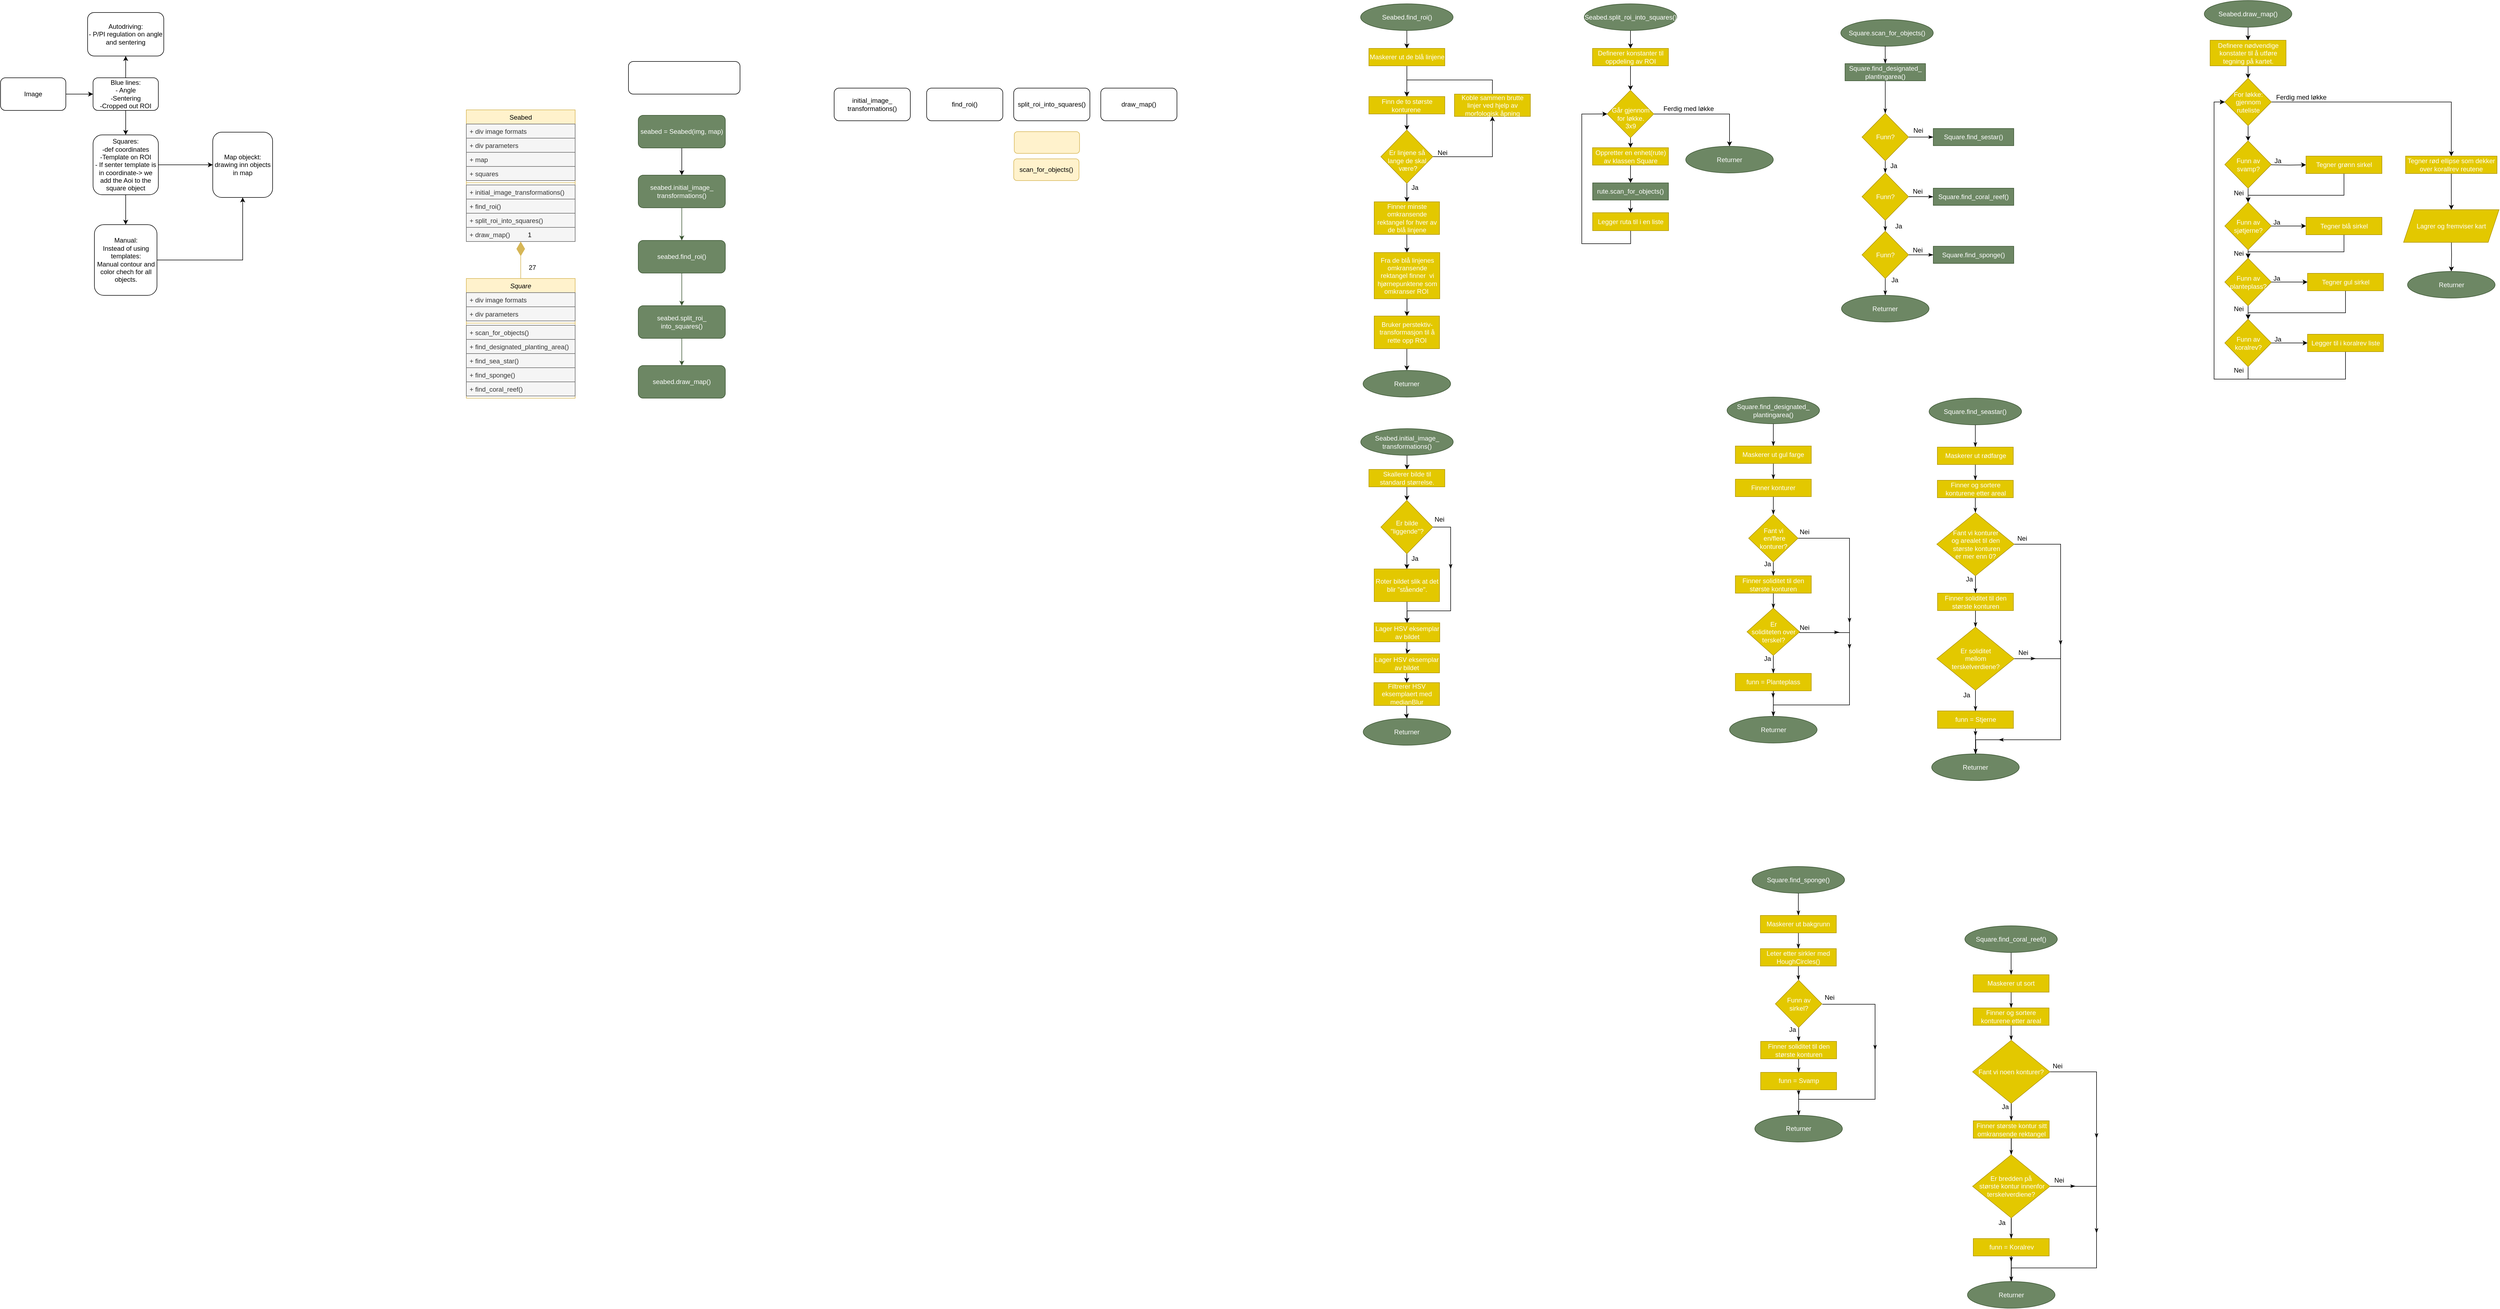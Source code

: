 <mxfile version="13.7.9" type="device" pages="2"><diagram id="C5RBs43oDa-KdzZeNtuy" name="Page-1"><mxGraphModel dx="1704" dy="567" grid="0" gridSize="10" guides="1" tooltips="1" connect="1" arrows="1" fold="1" page="0" pageScale="1" pageWidth="827" pageHeight="1169" math="0" shadow="0"><root><mxCell id="WIyWlLk6GJQsqaUBKTNV-0"/><mxCell id="WIyWlLk6GJQsqaUBKTNV-1" parent="WIyWlLk6GJQsqaUBKTNV-0"/><mxCell id="wSe9VvO9Vw-kVZwkvqzk-7" style="edgeStyle=orthogonalEdgeStyle;rounded=0;orthogonalLoop=1;jettySize=auto;html=1;entryX=0.5;entryY=0;entryDx=0;entryDy=0;fillColor=#6d8764;strokeColor=#3A5431;" parent="WIyWlLk6GJQsqaUBKTNV-1" source="3iV4uDGy3LyCtoVsyBQB-0" target="3iV4uDGy3LyCtoVsyBQB-1" edge="1"><mxGeometry relative="1" as="geometry"/></mxCell><mxCell id="3iV4uDGy3LyCtoVsyBQB-0" value="seabed.find_roi()" style="rounded=1;whiteSpace=wrap;html=1;fillColor=#6d8764;strokeColor=#3A5431;fontColor=#ffffff;" parent="WIyWlLk6GJQsqaUBKTNV-1" vertex="1"><mxGeometry x="530" y="470" width="160" height="60" as="geometry"/></mxCell><mxCell id="wSe9VvO9Vw-kVZwkvqzk-8" style="edgeStyle=orthogonalEdgeStyle;rounded=0;orthogonalLoop=1;jettySize=auto;html=1;fillColor=#6d8764;strokeColor=#3A5431;" parent="WIyWlLk6GJQsqaUBKTNV-1" source="3iV4uDGy3LyCtoVsyBQB-1" target="3iV4uDGy3LyCtoVsyBQB-3" edge="1"><mxGeometry relative="1" as="geometry"/></mxCell><mxCell id="3iV4uDGy3LyCtoVsyBQB-1" value="seabed.split_roi_&lt;br&gt;into_squares()" style="rounded=1;whiteSpace=wrap;html=1;fillColor=#6d8764;strokeColor=#3A5431;fontColor=#ffffff;" parent="WIyWlLk6GJQsqaUBKTNV-1" vertex="1"><mxGeometry x="530" y="590" width="160" height="60" as="geometry"/></mxCell><mxCell id="3iV4uDGy3LyCtoVsyBQB-3" value="seabed.draw_map()" style="rounded=1;whiteSpace=wrap;html=1;fillColor=#6d8764;strokeColor=#3A5431;fontColor=#ffffff;" parent="WIyWlLk6GJQsqaUBKTNV-1" vertex="1"><mxGeometry x="530" y="700" width="160" height="60" as="geometry"/></mxCell><mxCell id="wSe9VvO9Vw-kVZwkvqzk-6" style="edgeStyle=orthogonalEdgeStyle;rounded=0;orthogonalLoop=1;jettySize=auto;html=1;entryX=0.5;entryY=0;entryDx=0;entryDy=0;fillColor=#6d8764;strokeColor=#3A5431;" parent="WIyWlLk6GJQsqaUBKTNV-1" source="3iV4uDGy3LyCtoVsyBQB-4" target="3iV4uDGy3LyCtoVsyBQB-0" edge="1"><mxGeometry relative="1" as="geometry"/></mxCell><mxCell id="3iV4uDGy3LyCtoVsyBQB-4" value="seabed.initial_image_&lt;br&gt;transformations()" style="rounded=1;whiteSpace=wrap;html=1;fillColor=#6d8764;strokeColor=#3A5431;fontColor=#ffffff;" parent="WIyWlLk6GJQsqaUBKTNV-1" vertex="1"><mxGeometry x="530" y="350" width="160" height="60" as="geometry"/></mxCell><mxCell id="3iV4uDGy3LyCtoVsyBQB-19" value="initial_image_&lt;br&gt;transformations()" style="rounded=1;whiteSpace=wrap;html=1;" parent="WIyWlLk6GJQsqaUBKTNV-1" vertex="1"><mxGeometry x="890" y="190" width="140" height="60" as="geometry"/></mxCell><mxCell id="3iV4uDGy3LyCtoVsyBQB-20" value="find_roi()" style="rounded=1;whiteSpace=wrap;html=1;" parent="WIyWlLk6GJQsqaUBKTNV-1" vertex="1"><mxGeometry x="1060" y="190" width="140" height="60" as="geometry"/></mxCell><mxCell id="3iV4uDGy3LyCtoVsyBQB-21" value="split_roi_into_squares()" style="rounded=1;whiteSpace=wrap;html=1;" parent="WIyWlLk6GJQsqaUBKTNV-1" vertex="1"><mxGeometry x="1220" y="190" width="140" height="60" as="geometry"/></mxCell><mxCell id="3iV4uDGy3LyCtoVsyBQB-22" value="draw_map()" style="rounded=1;whiteSpace=wrap;html=1;" parent="WIyWlLk6GJQsqaUBKTNV-1" vertex="1"><mxGeometry x="1380" y="190" width="140" height="60" as="geometry"/></mxCell><mxCell id="3iV4uDGy3LyCtoVsyBQB-49" value="scan_for_objects()" style="rounded=1;whiteSpace=wrap;html=1;fillColor=#fff2cc;strokeColor=#d6b656;" parent="WIyWlLk6GJQsqaUBKTNV-1" vertex="1"><mxGeometry x="1220" y="320" width="120" height="40" as="geometry"/></mxCell><mxCell id="3iV4uDGy3LyCtoVsyBQB-51" value="" style="rounded=1;whiteSpace=wrap;html=1;fillColor=#fff2cc;strokeColor=#d6b656;" parent="WIyWlLk6GJQsqaUBKTNV-1" vertex="1"><mxGeometry x="1221" y="270" width="120" height="40" as="geometry"/></mxCell><mxCell id="zkfFHV4jXpPFQw0GAbJ--17" value="Seabed" style="swimlane;fontStyle=0;align=center;verticalAlign=top;childLayout=stackLayout;horizontal=1;startSize=26;horizontalStack=0;resizeParent=1;resizeLast=0;collapsible=1;marginBottom=0;rounded=0;shadow=0;strokeWidth=1;fillColor=#fff2cc;strokeColor=#d6b656;" parent="WIyWlLk6GJQsqaUBKTNV-1" vertex="1"><mxGeometry x="214" y="230" width="200" height="242" as="geometry"><mxRectangle x="232" y="200" width="160" height="26" as="alternateBounds"/></mxGeometry></mxCell><mxCell id="zkfFHV4jXpPFQw0GAbJ--18" value="+ div image formats" style="text;align=left;verticalAlign=top;spacingLeft=4;spacingRight=4;overflow=hidden;rotatable=0;points=[[0,0.5],[1,0.5]];portConstraint=eastwest;fillColor=#f5f5f5;strokeColor=#666666;fontColor=#333333;" parent="zkfFHV4jXpPFQw0GAbJ--17" vertex="1"><mxGeometry y="26" width="200" height="26" as="geometry"/></mxCell><mxCell id="zkfFHV4jXpPFQw0GAbJ--19" value="+ div parameters" style="text;align=left;verticalAlign=top;spacingLeft=4;spacingRight=4;overflow=hidden;rotatable=0;points=[[0,0.5],[1,0.5]];portConstraint=eastwest;rounded=0;shadow=0;html=0;fillColor=#f5f5f5;strokeColor=#666666;fontColor=#333333;" parent="zkfFHV4jXpPFQw0GAbJ--17" vertex="1"><mxGeometry y="52" width="200" height="26" as="geometry"/></mxCell><mxCell id="778IjFVnr2L2QRDN6A1S-3" value="+ map" style="text;align=left;verticalAlign=top;spacingLeft=4;spacingRight=4;overflow=hidden;rotatable=0;points=[[0,0.5],[1,0.5]];portConstraint=eastwest;rounded=0;shadow=0;html=0;fillColor=#f5f5f5;strokeColor=#666666;fontColor=#333333;" parent="zkfFHV4jXpPFQw0GAbJ--17" vertex="1"><mxGeometry y="78" width="200" height="26" as="geometry"/></mxCell><mxCell id="zkfFHV4jXpPFQw0GAbJ--22" value="+ squares" style="text;align=left;verticalAlign=top;spacingLeft=4;spacingRight=4;overflow=hidden;rotatable=0;points=[[0,0.5],[1,0.5]];portConstraint=eastwest;rounded=0;shadow=0;html=0;fillColor=#f5f5f5;strokeColor=#666666;fontColor=#333333;" parent="zkfFHV4jXpPFQw0GAbJ--17" vertex="1"><mxGeometry y="104" width="200" height="26" as="geometry"/></mxCell><mxCell id="zkfFHV4jXpPFQw0GAbJ--23" value="" style="line;html=1;strokeWidth=1;align=left;verticalAlign=middle;spacingTop=-1;spacingLeft=3;spacingRight=3;rotatable=0;labelPosition=right;points=[];portConstraint=eastwest;fillColor=#fff2cc;strokeColor=#d6b656;" parent="zkfFHV4jXpPFQw0GAbJ--17" vertex="1"><mxGeometry y="130" width="200" height="8" as="geometry"/></mxCell><mxCell id="zkfFHV4jXpPFQw0GAbJ--24" value="+ initial_image_transformations()" style="text;align=left;verticalAlign=top;spacingLeft=4;spacingRight=4;overflow=hidden;rotatable=0;points=[[0,0.5],[1,0.5]];portConstraint=eastwest;fillColor=#f5f5f5;strokeColor=#666666;fontColor=#333333;" parent="zkfFHV4jXpPFQw0GAbJ--17" vertex="1"><mxGeometry y="138" width="200" height="26" as="geometry"/></mxCell><mxCell id="zkfFHV4jXpPFQw0GAbJ--25" value="+ find_roi()" style="text;align=left;verticalAlign=top;spacingLeft=4;spacingRight=4;overflow=hidden;rotatable=0;points=[[0,0.5],[1,0.5]];portConstraint=eastwest;fillColor=#f5f5f5;strokeColor=#666666;fontColor=#333333;" parent="zkfFHV4jXpPFQw0GAbJ--17" vertex="1"><mxGeometry y="164" width="200" height="26" as="geometry"/></mxCell><mxCell id="3iV4uDGy3LyCtoVsyBQB-5" value="+ split_roi_into_squares()" style="text;align=left;verticalAlign=top;spacingLeft=4;spacingRight=4;overflow=hidden;rotatable=0;points=[[0,0.5],[1,0.5]];portConstraint=eastwest;fillColor=#f5f5f5;strokeColor=#666666;fontColor=#333333;" parent="zkfFHV4jXpPFQw0GAbJ--17" vertex="1"><mxGeometry y="190" width="200" height="26" as="geometry"/></mxCell><mxCell id="3iV4uDGy3LyCtoVsyBQB-6" value="+ draw_map()" style="text;align=left;verticalAlign=top;spacingLeft=4;spacingRight=4;overflow=hidden;rotatable=0;points=[[0,0.5],[1,0.5]];portConstraint=eastwest;fillColor=#f5f5f5;strokeColor=#666666;fontColor=#333333;" parent="zkfFHV4jXpPFQw0GAbJ--17" vertex="1"><mxGeometry y="216" width="200" height="26" as="geometry"/></mxCell><mxCell id="zkfFHV4jXpPFQw0GAbJ--0" value="Square" style="swimlane;fontStyle=2;align=center;verticalAlign=top;childLayout=stackLayout;horizontal=1;startSize=26;horizontalStack=0;resizeParent=1;resizeLast=0;collapsible=1;marginBottom=0;rounded=0;shadow=0;strokeWidth=1;fillColor=#fff2cc;strokeColor=#d6b656;" parent="WIyWlLk6GJQsqaUBKTNV-1" vertex="1"><mxGeometry x="214" y="540" width="200" height="220" as="geometry"><mxRectangle x="240" y="500" width="160" height="26" as="alternateBounds"/></mxGeometry></mxCell><mxCell id="zkfFHV4jXpPFQw0GAbJ--1" value="+ div image formats" style="text;align=left;verticalAlign=top;spacingLeft=4;spacingRight=4;overflow=hidden;rotatable=0;points=[[0,0.5],[1,0.5]];portConstraint=eastwest;fillColor=#f5f5f5;strokeColor=#666666;fontColor=#333333;" parent="zkfFHV4jXpPFQw0GAbJ--0" vertex="1"><mxGeometry y="26" width="200" height="26" as="geometry"/></mxCell><mxCell id="zkfFHV4jXpPFQw0GAbJ--2" value="+ div parameters" style="text;align=left;verticalAlign=top;spacingLeft=4;spacingRight=4;overflow=hidden;rotatable=0;points=[[0,0.5],[1,0.5]];portConstraint=eastwest;rounded=0;shadow=0;html=0;fillColor=#f5f5f5;strokeColor=#666666;fontColor=#333333;" parent="zkfFHV4jXpPFQw0GAbJ--0" vertex="1"><mxGeometry y="52" width="200" height="26" as="geometry"/></mxCell><mxCell id="zkfFHV4jXpPFQw0GAbJ--4" value="" style="line;html=1;strokeWidth=1;align=left;verticalAlign=middle;spacingTop=-1;spacingLeft=3;spacingRight=3;rotatable=0;labelPosition=right;points=[];portConstraint=eastwest;fillColor=#fff2cc;strokeColor=#d6b656;" parent="zkfFHV4jXpPFQw0GAbJ--0" vertex="1"><mxGeometry y="78" width="200" height="8" as="geometry"/></mxCell><mxCell id="3iV4uDGy3LyCtoVsyBQB-10" value="+ scan_for_objects()" style="text;align=left;verticalAlign=top;spacingLeft=4;spacingRight=4;overflow=hidden;rotatable=0;points=[[0,0.5],[1,0.5]];portConstraint=eastwest;fillColor=#f5f5f5;strokeColor=#666666;fontColor=#333333;" parent="zkfFHV4jXpPFQw0GAbJ--0" vertex="1"><mxGeometry y="86" width="200" height="26" as="geometry"/></mxCell><mxCell id="3iV4uDGy3LyCtoVsyBQB-11" value="+ find_designated_planting_area()&#10;" style="text;align=left;verticalAlign=top;spacingLeft=4;spacingRight=4;overflow=hidden;rotatable=0;points=[[0,0.5],[1,0.5]];portConstraint=eastwest;fillColor=#f5f5f5;strokeColor=#666666;fontColor=#333333;" parent="zkfFHV4jXpPFQw0GAbJ--0" vertex="1"><mxGeometry y="112" width="200" height="26" as="geometry"/></mxCell><mxCell id="3iV4uDGy3LyCtoVsyBQB-12" value="+ find_sea_star()" style="text;align=left;verticalAlign=top;spacingLeft=4;spacingRight=4;overflow=hidden;rotatable=0;points=[[0,0.5],[1,0.5]];portConstraint=eastwest;fillColor=#f5f5f5;strokeColor=#666666;fontColor=#333333;" parent="zkfFHV4jXpPFQw0GAbJ--0" vertex="1"><mxGeometry y="138" width="200" height="26" as="geometry"/></mxCell><mxCell id="3iV4uDGy3LyCtoVsyBQB-13" value="+ find_sponge()" style="text;align=left;verticalAlign=top;spacingLeft=4;spacingRight=4;overflow=hidden;rotatable=0;points=[[0,0.5],[1,0.5]];portConstraint=eastwest;fillColor=#f5f5f5;strokeColor=#666666;fontColor=#333333;" parent="zkfFHV4jXpPFQw0GAbJ--0" vertex="1"><mxGeometry y="164" width="200" height="26" as="geometry"/></mxCell><mxCell id="3iV4uDGy3LyCtoVsyBQB-14" value="+ find_coral_reef()&#10;" style="text;align=left;verticalAlign=top;spacingLeft=4;spacingRight=4;overflow=hidden;rotatable=0;points=[[0,0.5],[1,0.5]];portConstraint=eastwest;fillColor=#f5f5f5;strokeColor=#666666;fontColor=#333333;" parent="zkfFHV4jXpPFQw0GAbJ--0" vertex="1"><mxGeometry y="190" width="200" height="26" as="geometry"/></mxCell><mxCell id="wSe9VvO9Vw-kVZwkvqzk-2" value="" style="endArrow=diamondThin;endFill=1;endSize=24;html=1;exitX=0.5;exitY=0;exitDx=0;exitDy=0;entryX=0.5;entryY=1;entryDx=0;entryDy=0;fillColor=#fff2cc;strokeColor=#d6b656;" parent="WIyWlLk6GJQsqaUBKTNV-1" source="zkfFHV4jXpPFQw0GAbJ--0" target="zkfFHV4jXpPFQw0GAbJ--17" edge="1"><mxGeometry width="160" relative="1" as="geometry"><mxPoint x="314" y="450" as="sourcePoint"/><mxPoint x="290" y="480" as="targetPoint"/></mxGeometry></mxCell><mxCell id="wSe9VvO9Vw-kVZwkvqzk-3" value="1" style="text;html=1;align=center;verticalAlign=middle;resizable=0;points=[];autosize=1;" parent="WIyWlLk6GJQsqaUBKTNV-1" vertex="1"><mxGeometry x="320" y="450" width="20" height="20" as="geometry"/></mxCell><mxCell id="wSe9VvO9Vw-kVZwkvqzk-4" value="27" style="text;html=1;align=center;verticalAlign=middle;resizable=0;points=[];autosize=1;" parent="WIyWlLk6GJQsqaUBKTNV-1" vertex="1"><mxGeometry x="320" y="510" width="30" height="20" as="geometry"/></mxCell><mxCell id="778IjFVnr2L2QRDN6A1S-1" style="edgeStyle=orthogonalEdgeStyle;rounded=0;orthogonalLoop=1;jettySize=auto;html=1;entryX=0.5;entryY=0;entryDx=0;entryDy=0;" parent="WIyWlLk6GJQsqaUBKTNV-1" source="778IjFVnr2L2QRDN6A1S-0" target="3iV4uDGy3LyCtoVsyBQB-4" edge="1"><mxGeometry relative="1" as="geometry"/></mxCell><mxCell id="778IjFVnr2L2QRDN6A1S-0" value="seabed = Seabed(img, map)" style="rounded=1;whiteSpace=wrap;html=1;fillColor=#6d8764;strokeColor=#3A5431;fontColor=#ffffff;" parent="WIyWlLk6GJQsqaUBKTNV-1" vertex="1"><mxGeometry x="530" y="240" width="160" height="60" as="geometry"/></mxCell><mxCell id="778IjFVnr2L2QRDN6A1S-2" value="" style="rounded=1;whiteSpace=wrap;html=1;" parent="WIyWlLk6GJQsqaUBKTNV-1" vertex="1"><mxGeometry x="512" y="141" width="205" height="60" as="geometry"/></mxCell><mxCell id="uDoisgnEJ3Sqodn6yVfs-0" style="edgeStyle=orthogonalEdgeStyle;rounded=0;orthogonalLoop=1;jettySize=auto;html=1;entryX=0;entryY=0.5;entryDx=0;entryDy=0;" parent="WIyWlLk6GJQsqaUBKTNV-1" source="uDoisgnEJ3Sqodn6yVfs-1" target="uDoisgnEJ3Sqodn6yVfs-4" edge="1"><mxGeometry relative="1" as="geometry"/></mxCell><mxCell id="uDoisgnEJ3Sqodn6yVfs-1" value="Image" style="rounded=1;whiteSpace=wrap;html=1;" parent="WIyWlLk6GJQsqaUBKTNV-1" vertex="1"><mxGeometry x="-642" y="171" width="120" height="60" as="geometry"/></mxCell><mxCell id="uDoisgnEJ3Sqodn6yVfs-2" style="edgeStyle=orthogonalEdgeStyle;rounded=0;orthogonalLoop=1;jettySize=auto;html=1;entryX=0.5;entryY=1;entryDx=0;entryDy=0;" parent="WIyWlLk6GJQsqaUBKTNV-1" source="uDoisgnEJ3Sqodn6yVfs-4" target="uDoisgnEJ3Sqodn6yVfs-9" edge="1"><mxGeometry relative="1" as="geometry"/></mxCell><mxCell id="uDoisgnEJ3Sqodn6yVfs-3" style="edgeStyle=orthogonalEdgeStyle;rounded=0;orthogonalLoop=1;jettySize=auto;html=1;entryX=0.5;entryY=0;entryDx=0;entryDy=0;" parent="WIyWlLk6GJQsqaUBKTNV-1" source="uDoisgnEJ3Sqodn6yVfs-4" target="uDoisgnEJ3Sqodn6yVfs-7" edge="1"><mxGeometry relative="1" as="geometry"/></mxCell><mxCell id="uDoisgnEJ3Sqodn6yVfs-4" value="Blue lines:&lt;br&gt;- Angle&lt;br&gt;-Sentering&lt;br&gt;-Cropped out ROI" style="rounded=1;whiteSpace=wrap;html=1;" parent="WIyWlLk6GJQsqaUBKTNV-1" vertex="1"><mxGeometry x="-472" y="171" width="120" height="60" as="geometry"/></mxCell><mxCell id="uDoisgnEJ3Sqodn6yVfs-5" style="edgeStyle=orthogonalEdgeStyle;rounded=0;orthogonalLoop=1;jettySize=auto;html=1;exitX=0.5;exitY=1;exitDx=0;exitDy=0;entryX=0.5;entryY=0;entryDx=0;entryDy=0;" parent="WIyWlLk6GJQsqaUBKTNV-1" source="uDoisgnEJ3Sqodn6yVfs-7" target="uDoisgnEJ3Sqodn6yVfs-11" edge="1"><mxGeometry relative="1" as="geometry"/></mxCell><mxCell id="uDoisgnEJ3Sqodn6yVfs-6" style="edgeStyle=orthogonalEdgeStyle;rounded=0;orthogonalLoop=1;jettySize=auto;html=1;entryX=0;entryY=0.5;entryDx=0;entryDy=0;" parent="WIyWlLk6GJQsqaUBKTNV-1" source="uDoisgnEJ3Sqodn6yVfs-7" target="uDoisgnEJ3Sqodn6yVfs-8" edge="1"><mxGeometry relative="1" as="geometry"/></mxCell><mxCell id="uDoisgnEJ3Sqodn6yVfs-7" value="Squares:&lt;br&gt;-def coordinates&lt;br&gt;-Template on ROI&lt;br&gt;- If senter template is in coordinate-&amp;gt; we add the Aoi to the square object" style="rounded=1;whiteSpace=wrap;html=1;" parent="WIyWlLk6GJQsqaUBKTNV-1" vertex="1"><mxGeometry x="-472" y="276" width="120" height="110" as="geometry"/></mxCell><mxCell id="uDoisgnEJ3Sqodn6yVfs-8" value="Map objeckt:&lt;br&gt;drawing inn objects in map" style="rounded=1;whiteSpace=wrap;html=1;" parent="WIyWlLk6GJQsqaUBKTNV-1" vertex="1"><mxGeometry x="-252" y="271" width="110" height="120" as="geometry"/></mxCell><mxCell id="uDoisgnEJ3Sqodn6yVfs-9" value="Autodriving:&lt;br&gt;- P/PI regulation on angle and sentering" style="rounded=1;whiteSpace=wrap;html=1;" parent="WIyWlLk6GJQsqaUBKTNV-1" vertex="1"><mxGeometry x="-482" y="51" width="140" height="80" as="geometry"/></mxCell><mxCell id="uDoisgnEJ3Sqodn6yVfs-10" style="edgeStyle=orthogonalEdgeStyle;rounded=0;orthogonalLoop=1;jettySize=auto;html=1;entryX=0.5;entryY=1;entryDx=0;entryDy=0;" parent="WIyWlLk6GJQsqaUBKTNV-1" source="uDoisgnEJ3Sqodn6yVfs-11" target="uDoisgnEJ3Sqodn6yVfs-8" edge="1"><mxGeometry relative="1" as="geometry"/></mxCell><mxCell id="uDoisgnEJ3Sqodn6yVfs-11" value="Manual:&lt;br&gt;Instead of using templates:&lt;br&gt;Manual contour and color chech for all objects." style="rounded=1;whiteSpace=wrap;html=1;" parent="WIyWlLk6GJQsqaUBKTNV-1" vertex="1"><mxGeometry x="-469.5" y="441" width="115" height="130" as="geometry"/></mxCell><mxCell id="uDoisgnEJ3Sqodn6yVfs-16" style="edgeStyle=orthogonalEdgeStyle;rounded=0;orthogonalLoop=1;jettySize=auto;html=1;entryX=0.5;entryY=0;entryDx=0;entryDy=0;" parent="WIyWlLk6GJQsqaUBKTNV-1" source="uDoisgnEJ3Sqodn6yVfs-14" target="uDoisgnEJ3Sqodn6yVfs-15" edge="1"><mxGeometry relative="1" as="geometry"/></mxCell><mxCell id="uDoisgnEJ3Sqodn6yVfs-14" value="&lt;span style=&quot;color: rgb(255 , 255 , 255)&quot;&gt;Seabed.find_roi()&lt;/span&gt;" style="ellipse;whiteSpace=wrap;html=1;fillColor=#6d8764;strokeColor=#3A5431;fontColor=#ffffff;" parent="WIyWlLk6GJQsqaUBKTNV-1" vertex="1"><mxGeometry x="1857.5" y="35" width="170" height="49" as="geometry"/></mxCell><mxCell id="uDoisgnEJ3Sqodn6yVfs-40" style="edgeStyle=orthogonalEdgeStyle;rounded=0;orthogonalLoop=1;jettySize=auto;html=1;entryX=0.5;entryY=0;entryDx=0;entryDy=0;" parent="WIyWlLk6GJQsqaUBKTNV-1" source="uDoisgnEJ3Sqodn6yVfs-15" target="uDoisgnEJ3Sqodn6yVfs-32" edge="1"><mxGeometry relative="1" as="geometry"/></mxCell><mxCell id="uDoisgnEJ3Sqodn6yVfs-15" value="Maskerer ut de blå linjene" style="rounded=0;whiteSpace=wrap;html=1;fillColor=#e3c800;strokeColor=#B09500;fontColor=#ffffff;" parent="WIyWlLk6GJQsqaUBKTNV-1" vertex="1"><mxGeometry x="1872.75" y="117" width="139.5" height="32" as="geometry"/></mxCell><mxCell id="uDoisgnEJ3Sqodn6yVfs-43" style="edgeStyle=orthogonalEdgeStyle;rounded=0;orthogonalLoop=1;jettySize=auto;html=1;exitX=1;exitY=0.5;exitDx=0;exitDy=0;" parent="WIyWlLk6GJQsqaUBKTNV-1" source="uDoisgnEJ3Sqodn6yVfs-30" target="uDoisgnEJ3Sqodn6yVfs-38" edge="1"><mxGeometry relative="1" as="geometry"/></mxCell><mxCell id="uDoisgnEJ3Sqodn6yVfs-47" value="" style="edgeStyle=orthogonalEdgeStyle;rounded=0;orthogonalLoop=1;jettySize=auto;html=1;" parent="WIyWlLk6GJQsqaUBKTNV-1" source="uDoisgnEJ3Sqodn6yVfs-30" target="uDoisgnEJ3Sqodn6yVfs-46" edge="1"><mxGeometry relative="1" as="geometry"/></mxCell><mxCell id="uDoisgnEJ3Sqodn6yVfs-30" value="&lt;br&gt;Er linjene så&lt;br&gt;lange de skal&lt;br&gt;&amp;nbsp;være?" style="rhombus;whiteSpace=wrap;html=1;rounded=0;fontColor=#ffffff;strokeColor=#B09500;fillColor=#e3c800;align=center;" parent="WIyWlLk6GJQsqaUBKTNV-1" vertex="1"><mxGeometry x="1894.75" y="267.05" width="95.5" height="98" as="geometry"/></mxCell><mxCell id="uDoisgnEJ3Sqodn6yVfs-35" style="edgeStyle=orthogonalEdgeStyle;rounded=0;orthogonalLoop=1;jettySize=auto;html=1;entryX=0.5;entryY=0;entryDx=0;entryDy=0;" parent="WIyWlLk6GJQsqaUBKTNV-1" source="uDoisgnEJ3Sqodn6yVfs-32" target="uDoisgnEJ3Sqodn6yVfs-30" edge="1"><mxGeometry relative="1" as="geometry"/></mxCell><mxCell id="uDoisgnEJ3Sqodn6yVfs-32" value="Finn de to største konturene&amp;nbsp;" style="rounded=0;whiteSpace=wrap;html=1;fillColor=#e3c800;strokeColor=#B09500;fontColor=#ffffff;" parent="WIyWlLk6GJQsqaUBKTNV-1" vertex="1"><mxGeometry x="1872.75" y="205.5" width="139.5" height="32" as="geometry"/></mxCell><mxCell id="uDoisgnEJ3Sqodn6yVfs-44" style="edgeStyle=orthogonalEdgeStyle;rounded=0;orthogonalLoop=1;jettySize=auto;html=1;entryX=0.5;entryY=0;entryDx=0;entryDy=0;" parent="WIyWlLk6GJQsqaUBKTNV-1" source="uDoisgnEJ3Sqodn6yVfs-38" target="uDoisgnEJ3Sqodn6yVfs-32" edge="1"><mxGeometry relative="1" as="geometry"><mxPoint x="2145.75" y="143.632" as="targetPoint"/><Array as="points"><mxPoint x="2100" y="175"/><mxPoint x="1943" y="175"/></Array></mxGeometry></mxCell><mxCell id="uDoisgnEJ3Sqodn6yVfs-38" value="Koble sammen brutte linjer ved hjelp av morfologisk åpning" style="rounded=0;whiteSpace=wrap;html=1;fillColor=#e3c800;strokeColor=#B09500;fontColor=#ffffff;" parent="WIyWlLk6GJQsqaUBKTNV-1" vertex="1"><mxGeometry x="2030" y="201" width="139.5" height="41" as="geometry"/></mxCell><mxCell id="uDoisgnEJ3Sqodn6yVfs-41" value="&amp;nbsp;Nei" style="text;html=1;align=center;verticalAlign=middle;resizable=0;points=[];autosize=1;" parent="WIyWlLk6GJQsqaUBKTNV-1" vertex="1"><mxGeometry x="1990.25" y="300" width="31" height="18" as="geometry"/></mxCell><mxCell id="uDoisgnEJ3Sqodn6yVfs-42" value="Ja" style="text;html=1;align=center;verticalAlign=middle;resizable=0;points=[];autosize=1;" parent="WIyWlLk6GJQsqaUBKTNV-1" vertex="1"><mxGeometry x="1945" y="364.25" width="23" height="18" as="geometry"/></mxCell><mxCell id="uDoisgnEJ3Sqodn6yVfs-49" value="" style="edgeStyle=orthogonalEdgeStyle;rounded=0;orthogonalLoop=1;jettySize=auto;html=1;" parent="WIyWlLk6GJQsqaUBKTNV-1" source="uDoisgnEJ3Sqodn6yVfs-46" target="uDoisgnEJ3Sqodn6yVfs-48" edge="1"><mxGeometry relative="1" as="geometry"/></mxCell><mxCell id="uDoisgnEJ3Sqodn6yVfs-46" value="Finner minste omkransende rektangel for hver av de blå linjene" style="whiteSpace=wrap;html=1;rounded=0;fontColor=#ffffff;strokeColor=#B09500;fillColor=#e3c800;" parent="WIyWlLk6GJQsqaUBKTNV-1" vertex="1"><mxGeometry x="1882.5" y="399" width="120" height="60" as="geometry"/></mxCell><mxCell id="uDoisgnEJ3Sqodn6yVfs-53" value="" style="edgeStyle=orthogonalEdgeStyle;rounded=0;orthogonalLoop=1;jettySize=auto;html=1;" parent="WIyWlLk6GJQsqaUBKTNV-1" source="uDoisgnEJ3Sqodn6yVfs-48" target="uDoisgnEJ3Sqodn6yVfs-52" edge="1"><mxGeometry relative="1" as="geometry"/></mxCell><mxCell id="uDoisgnEJ3Sqodn6yVfs-48" value="Fra de blå linjenes omkransende rektangel finner&amp;nbsp; vi hjørnepunktene som omkranser ROI&amp;nbsp;" style="whiteSpace=wrap;html=1;rounded=0;fontColor=#ffffff;strokeColor=#B09500;fillColor=#e3c800;" parent="WIyWlLk6GJQsqaUBKTNV-1" vertex="1"><mxGeometry x="1882.5" y="492.25" width="120.5" height="85" as="geometry"/></mxCell><mxCell id="uDoisgnEJ3Sqodn6yVfs-57" style="edgeStyle=orthogonalEdgeStyle;rounded=0;orthogonalLoop=1;jettySize=auto;html=1;entryX=0.5;entryY=0;entryDx=0;entryDy=0;" parent="WIyWlLk6GJQsqaUBKTNV-1" source="uDoisgnEJ3Sqodn6yVfs-52" target="uDoisgnEJ3Sqodn6yVfs-56" edge="1"><mxGeometry relative="1" as="geometry"/></mxCell><mxCell id="uDoisgnEJ3Sqodn6yVfs-52" value="Bruker perstektiv-&lt;br&gt;transformasjon til å rette opp ROI" style="whiteSpace=wrap;html=1;rounded=0;fontColor=#ffffff;strokeColor=#B09500;fillColor=#e3c800;" parent="WIyWlLk6GJQsqaUBKTNV-1" vertex="1"><mxGeometry x="1882.5" y="609" width="120" height="60" as="geometry"/></mxCell><mxCell id="uDoisgnEJ3Sqodn6yVfs-56" value="Returner" style="ellipse;whiteSpace=wrap;html=1;fillColor=#6d8764;strokeColor=#3A5431;fontColor=#ffffff;" parent="WIyWlLk6GJQsqaUBKTNV-1" vertex="1"><mxGeometry x="1862" y="709" width="161" height="49" as="geometry"/></mxCell><mxCell id="uDoisgnEJ3Sqodn6yVfs-61" style="edgeStyle=orthogonalEdgeStyle;rounded=0;orthogonalLoop=1;jettySize=auto;html=1;entryX=0.5;entryY=0;entryDx=0;entryDy=0;" parent="WIyWlLk6GJQsqaUBKTNV-1" source="uDoisgnEJ3Sqodn6yVfs-58" target="uDoisgnEJ3Sqodn6yVfs-60" edge="1"><mxGeometry relative="1" as="geometry"/></mxCell><mxCell id="uDoisgnEJ3Sqodn6yVfs-58" value="&lt;span style=&quot;color: rgb(255 , 255 , 255)&quot;&gt;Seabed.split_roi_into_squares()&lt;/span&gt;" style="ellipse;whiteSpace=wrap;html=1;fillColor=#6d8764;strokeColor=#3A5431;fontColor=#ffffff;" parent="WIyWlLk6GJQsqaUBKTNV-1" vertex="1"><mxGeometry x="2268.5" y="35" width="170" height="49" as="geometry"/></mxCell><mxCell id="uDoisgnEJ3Sqodn6yVfs-67" value="" style="edgeStyle=orthogonalEdgeStyle;rounded=0;orthogonalLoop=1;jettySize=auto;html=1;" parent="WIyWlLk6GJQsqaUBKTNV-1" source="uDoisgnEJ3Sqodn6yVfs-60" target="uDoisgnEJ3Sqodn6yVfs-66" edge="1"><mxGeometry relative="1" as="geometry"/></mxCell><mxCell id="uDoisgnEJ3Sqodn6yVfs-60" value="Definerer konstanter til oppdeling av ROI" style="rounded=0;whiteSpace=wrap;html=1;fillColor=#e3c800;strokeColor=#B09500;fontColor=#ffffff;" parent="WIyWlLk6GJQsqaUBKTNV-1" vertex="1"><mxGeometry x="2283.75" y="117" width="139.5" height="32" as="geometry"/></mxCell><mxCell id="uDoisgnEJ3Sqodn6yVfs-82" value="" style="edgeStyle=orthogonalEdgeStyle;rounded=0;orthogonalLoop=1;jettySize=auto;html=1;" parent="WIyWlLk6GJQsqaUBKTNV-1" source="uDoisgnEJ3Sqodn6yVfs-66" target="uDoisgnEJ3Sqodn6yVfs-70" edge="1"><mxGeometry relative="1" as="geometry"/></mxCell><mxCell id="uDoisgnEJ3Sqodn6yVfs-106" style="edgeStyle=orthogonalEdgeStyle;rounded=0;orthogonalLoop=1;jettySize=auto;html=1;" parent="WIyWlLk6GJQsqaUBKTNV-1" source="uDoisgnEJ3Sqodn6yVfs-66" target="uDoisgnEJ3Sqodn6yVfs-86" edge="1"><mxGeometry relative="1" as="geometry"><mxPoint x="2535.667" y="237.55" as="targetPoint"/></mxGeometry></mxCell><mxCell id="uDoisgnEJ3Sqodn6yVfs-66" value="&lt;br&gt;Går gjennom for løkke.&lt;br&gt;3x9" style="rhombus;whiteSpace=wrap;html=1;rounded=0;fontColor=#ffffff;strokeColor=#B09500;fillColor=#e3c800;" parent="WIyWlLk6GJQsqaUBKTNV-1" vertex="1"><mxGeometry x="2310.75" y="194.05" width="85.5" height="87" as="geometry"/></mxCell><mxCell id="uDoisgnEJ3Sqodn6yVfs-129" style="edgeStyle=orthogonalEdgeStyle;rounded=0;orthogonalLoop=1;jettySize=auto;html=1;" parent="WIyWlLk6GJQsqaUBKTNV-1" source="uDoisgnEJ3Sqodn6yVfs-70" target="uDoisgnEJ3Sqodn6yVfs-126" edge="1"><mxGeometry relative="1" as="geometry"/></mxCell><mxCell id="uDoisgnEJ3Sqodn6yVfs-70" value="Oppretter en enhet(rute) av klassen Square" style="rounded=0;whiteSpace=wrap;html=1;fillColor=#e3c800;strokeColor=#B09500;fontColor=#ffffff;" parent="WIyWlLk6GJQsqaUBKTNV-1" vertex="1"><mxGeometry x="2283.75" y="299.55" width="139.5" height="32" as="geometry"/></mxCell><mxCell id="uDoisgnEJ3Sqodn6yVfs-72" style="edgeStyle=orthogonalEdgeStyle;rounded=0;orthogonalLoop=1;jettySize=auto;html=1;entryX=0.5;entryY=0;entryDx=0;entryDy=0;" parent="WIyWlLk6GJQsqaUBKTNV-1" source="uDoisgnEJ3Sqodn6yVfs-73" target="uDoisgnEJ3Sqodn6yVfs-75" edge="1"><mxGeometry relative="1" as="geometry"/></mxCell><mxCell id="uDoisgnEJ3Sqodn6yVfs-73" value="&lt;span style=&quot;color: rgb(255 , 255 , 255)&quot;&gt;Seabed.draw_map()&lt;/span&gt;" style="ellipse;whiteSpace=wrap;html=1;fillColor=#6d8764;strokeColor=#3A5431;fontColor=#ffffff;" parent="WIyWlLk6GJQsqaUBKTNV-1" vertex="1"><mxGeometry x="3408" y="29" width="161" height="49" as="geometry"/></mxCell><mxCell id="uDoisgnEJ3Sqodn6yVfs-74" value="" style="edgeStyle=orthogonalEdgeStyle;rounded=0;orthogonalLoop=1;jettySize=auto;html=1;" parent="WIyWlLk6GJQsqaUBKTNV-1" source="uDoisgnEJ3Sqodn6yVfs-75" target="uDoisgnEJ3Sqodn6yVfs-77" edge="1"><mxGeometry relative="1" as="geometry"/></mxCell><mxCell id="uDoisgnEJ3Sqodn6yVfs-75" value="Definere nødvendige konstater til å utføre tegning på kartet." style="rounded=0;whiteSpace=wrap;html=1;fillColor=#e3c800;strokeColor=#B09500;fontColor=#ffffff;" parent="WIyWlLk6GJQsqaUBKTNV-1" vertex="1"><mxGeometry x="3418.75" y="102" width="139.5" height="47" as="geometry"/></mxCell><mxCell id="uDoisgnEJ3Sqodn6yVfs-95" value="" style="edgeStyle=orthogonalEdgeStyle;rounded=0;orthogonalLoop=1;jettySize=auto;html=1;" parent="WIyWlLk6GJQsqaUBKTNV-1" source="uDoisgnEJ3Sqodn6yVfs-77" target="uDoisgnEJ3Sqodn6yVfs-94" edge="1"><mxGeometry relative="1" as="geometry"/></mxCell><mxCell id="uDoisgnEJ3Sqodn6yVfs-120" style="edgeStyle=orthogonalEdgeStyle;rounded=0;orthogonalLoop=1;jettySize=auto;html=1;entryX=0.5;entryY=0;entryDx=0;entryDy=0;" parent="WIyWlLk6GJQsqaUBKTNV-1" source="uDoisgnEJ3Sqodn6yVfs-77" target="uDoisgnEJ3Sqodn6yVfs-121" edge="1"><mxGeometry relative="1" as="geometry"><mxPoint x="3868" y="356" as="targetPoint"/></mxGeometry></mxCell><mxCell id="uDoisgnEJ3Sqodn6yVfs-77" value="For løkke:&lt;br&gt;gjennom ruteliste" style="rhombus;whiteSpace=wrap;html=1;rounded=0;fontColor=#ffffff;strokeColor=#B09500;fillColor=#e3c800;" parent="WIyWlLk6GJQsqaUBKTNV-1" vertex="1"><mxGeometry x="3445.75" y="172" width="85.5" height="87" as="geometry"/></mxCell><mxCell id="uDoisgnEJ3Sqodn6yVfs-86" value="Returner" style="ellipse;whiteSpace=wrap;html=1;fillColor=#6d8764;strokeColor=#3A5431;fontColor=#ffffff;" parent="WIyWlLk6GJQsqaUBKTNV-1" vertex="1"><mxGeometry x="2455" y="297" width="161" height="49" as="geometry"/></mxCell><mxCell id="uDoisgnEJ3Sqodn6yVfs-105" style="edgeStyle=orthogonalEdgeStyle;rounded=0;orthogonalLoop=1;jettySize=auto;html=1;entryX=0;entryY=0.5;entryDx=0;entryDy=0;exitX=0.5;exitY=1;exitDx=0;exitDy=0;" parent="WIyWlLk6GJQsqaUBKTNV-1" source="uDoisgnEJ3Sqodn6yVfs-89" target="uDoisgnEJ3Sqodn6yVfs-66" edge="1"><mxGeometry relative="1" as="geometry"><mxPoint x="2233.667" y="236.333" as="targetPoint"/><mxPoint x="2354" y="415" as="sourcePoint"/><Array as="points"><mxPoint x="2354" y="476"/><mxPoint x="2264" y="476"/><mxPoint x="2264" y="238"/></Array></mxGeometry></mxCell><mxCell id="uDoisgnEJ3Sqodn6yVfs-89" value="Legger ruta til i en liste" style="rounded=0;whiteSpace=wrap;html=1;fillColor=#e3c800;strokeColor=#B09500;fontColor=#ffffff;" parent="WIyWlLk6GJQsqaUBKTNV-1" vertex="1"><mxGeometry x="2284" y="419.0" width="139.5" height="33.05" as="geometry"/></mxCell><mxCell id="uDoisgnEJ3Sqodn6yVfs-97" value="" style="edgeStyle=orthogonalEdgeStyle;rounded=0;orthogonalLoop=1;jettySize=auto;html=1;" parent="WIyWlLk6GJQsqaUBKTNV-1" source="uDoisgnEJ3Sqodn6yVfs-94" target="uDoisgnEJ3Sqodn6yVfs-96" edge="1"><mxGeometry relative="1" as="geometry"/></mxCell><mxCell id="uDoisgnEJ3Sqodn6yVfs-94" value="Funn av svamp?" style="rhombus;whiteSpace=wrap;html=1;rounded=0;fontColor=#ffffff;strokeColor=#B09500;fillColor=#e3c800;" parent="WIyWlLk6GJQsqaUBKTNV-1" vertex="1"><mxGeometry x="3445.75" y="287" width="85.5" height="87" as="geometry"/></mxCell><mxCell id="uDoisgnEJ3Sqodn6yVfs-100" style="edgeStyle=orthogonalEdgeStyle;rounded=0;orthogonalLoop=1;jettySize=auto;html=1;" parent="WIyWlLk6GJQsqaUBKTNV-1" source="uDoisgnEJ3Sqodn6yVfs-96" target="uDoisgnEJ3Sqodn6yVfs-98" edge="1"><mxGeometry relative="1" as="geometry"/></mxCell><mxCell id="uDoisgnEJ3Sqodn6yVfs-96" value="Funn av sjøtjerne?" style="rhombus;whiteSpace=wrap;html=1;rounded=0;fontColor=#ffffff;strokeColor=#B09500;fillColor=#e3c800;" parent="WIyWlLk6GJQsqaUBKTNV-1" vertex="1"><mxGeometry x="3445.75" y="400" width="85.5" height="87" as="geometry"/></mxCell><mxCell id="uDoisgnEJ3Sqodn6yVfs-102" value="" style="edgeStyle=orthogonalEdgeStyle;rounded=0;orthogonalLoop=1;jettySize=auto;html=1;" parent="WIyWlLk6GJQsqaUBKTNV-1" source="uDoisgnEJ3Sqodn6yVfs-98" target="uDoisgnEJ3Sqodn6yVfs-101" edge="1"><mxGeometry relative="1" as="geometry"/></mxCell><mxCell id="uDoisgnEJ3Sqodn6yVfs-98" value="Funn av planteplass?" style="rhombus;whiteSpace=wrap;html=1;rounded=0;fontColor=#ffffff;strokeColor=#B09500;fillColor=#e3c800;" parent="WIyWlLk6GJQsqaUBKTNV-1" vertex="1"><mxGeometry x="3445.75" y="503" width="85.5" height="87" as="geometry"/></mxCell><mxCell id="uDoisgnEJ3Sqodn6yVfs-103" style="edgeStyle=orthogonalEdgeStyle;rounded=0;orthogonalLoop=1;jettySize=auto;html=1;entryX=0;entryY=0.5;entryDx=0;entryDy=0;" parent="WIyWlLk6GJQsqaUBKTNV-1" source="uDoisgnEJ3Sqodn6yVfs-101" target="uDoisgnEJ3Sqodn6yVfs-77" edge="1"><mxGeometry relative="1" as="geometry"><mxPoint x="3402" y="256" as="targetPoint"/><Array as="points"><mxPoint x="3489" y="725"/><mxPoint x="3426" y="725"/><mxPoint x="3426" y="216"/></Array></mxGeometry></mxCell><mxCell id="uDoisgnEJ3Sqodn6yVfs-101" value="Funn av koralrev?" style="rhombus;whiteSpace=wrap;html=1;rounded=0;fontColor=#ffffff;strokeColor=#B09500;fillColor=#e3c800;" parent="WIyWlLk6GJQsqaUBKTNV-1" vertex="1"><mxGeometry x="3445.75" y="615" width="85.5" height="87" as="geometry"/></mxCell><mxCell id="uDoisgnEJ3Sqodn6yVfs-107" value="Ferdig med løkke" style="text;html=1;align=center;verticalAlign=middle;resizable=0;points=[];autosize=1;" parent="WIyWlLk6GJQsqaUBKTNV-1" vertex="1"><mxGeometry x="2408" y="218.5" width="103" height="18" as="geometry"/></mxCell><mxCell id="uDoisgnEJ3Sqodn6yVfs-109" style="edgeStyle=orthogonalEdgeStyle;rounded=0;orthogonalLoop=1;jettySize=auto;html=1;" parent="WIyWlLk6GJQsqaUBKTNV-1" target="uDoisgnEJ3Sqodn6yVfs-110" edge="1"><mxGeometry relative="1" as="geometry"><mxPoint x="3531" y="331" as="sourcePoint"/></mxGeometry></mxCell><mxCell id="uDoisgnEJ3Sqodn6yVfs-243" style="edgeStyle=orthogonalEdgeStyle;rounded=0;orthogonalLoop=1;jettySize=auto;html=1;entryX=0.5;entryY=0;entryDx=0;entryDy=0;startArrow=none;startFill=0;endArrow=classicThin;endFill=1;" parent="WIyWlLk6GJQsqaUBKTNV-1" source="uDoisgnEJ3Sqodn6yVfs-110" target="uDoisgnEJ3Sqodn6yVfs-96" edge="1"><mxGeometry relative="1" as="geometry"><Array as="points"><mxPoint x="3665" y="387"/><mxPoint x="3489" y="387"/></Array></mxGeometry></mxCell><mxCell id="uDoisgnEJ3Sqodn6yVfs-110" value="Tegner grønn sirkel" style="rounded=0;whiteSpace=wrap;html=1;fillColor=#e3c800;strokeColor=#B09500;fontColor=#ffffff;" parent="WIyWlLk6GJQsqaUBKTNV-1" vertex="1"><mxGeometry x="3595" y="315" width="139.5" height="32" as="geometry"/></mxCell><mxCell id="uDoisgnEJ3Sqodn6yVfs-113" style="edgeStyle=orthogonalEdgeStyle;rounded=0;orthogonalLoop=1;jettySize=auto;html=1;exitX=1;exitY=0.5;exitDx=0;exitDy=0;" parent="WIyWlLk6GJQsqaUBKTNV-1" source="uDoisgnEJ3Sqodn6yVfs-96" target="uDoisgnEJ3Sqodn6yVfs-114" edge="1"><mxGeometry relative="1" as="geometry"><mxPoint x="3536" y="444" as="sourcePoint"/></mxGeometry></mxCell><mxCell id="uDoisgnEJ3Sqodn6yVfs-242" style="edgeStyle=orthogonalEdgeStyle;rounded=0;orthogonalLoop=1;jettySize=auto;html=1;entryX=0.5;entryY=0;entryDx=0;entryDy=0;startArrow=none;startFill=0;endArrow=classicThin;endFill=1;" parent="WIyWlLk6GJQsqaUBKTNV-1" source="uDoisgnEJ3Sqodn6yVfs-114" target="uDoisgnEJ3Sqodn6yVfs-98" edge="1"><mxGeometry relative="1" as="geometry"><Array as="points"><mxPoint x="3665" y="491"/><mxPoint x="3489" y="491"/></Array></mxGeometry></mxCell><mxCell id="uDoisgnEJ3Sqodn6yVfs-114" value="Tegner blå sirkel" style="rounded=0;whiteSpace=wrap;html=1;fillColor=#e3c800;strokeColor=#B09500;fontColor=#ffffff;" parent="WIyWlLk6GJQsqaUBKTNV-1" vertex="1"><mxGeometry x="3595" y="427.5" width="139.5" height="32" as="geometry"/></mxCell><mxCell id="uDoisgnEJ3Sqodn6yVfs-115" style="edgeStyle=orthogonalEdgeStyle;rounded=0;orthogonalLoop=1;jettySize=auto;html=1;exitX=1;exitY=0.5;exitDx=0;exitDy=0;" parent="WIyWlLk6GJQsqaUBKTNV-1" source="uDoisgnEJ3Sqodn6yVfs-98" target="uDoisgnEJ3Sqodn6yVfs-116" edge="1"><mxGeometry relative="1" as="geometry"><mxPoint x="3534" y="547" as="sourcePoint"/></mxGeometry></mxCell><mxCell id="uDoisgnEJ3Sqodn6yVfs-244" style="edgeStyle=orthogonalEdgeStyle;rounded=0;orthogonalLoop=1;jettySize=auto;html=1;entryX=0.5;entryY=0;entryDx=0;entryDy=0;startArrow=none;startFill=0;endArrow=classicThin;endFill=1;" parent="WIyWlLk6GJQsqaUBKTNV-1" source="uDoisgnEJ3Sqodn6yVfs-116" target="uDoisgnEJ3Sqodn6yVfs-101" edge="1"><mxGeometry relative="1" as="geometry"><Array as="points"><mxPoint x="3668" y="603"/><mxPoint x="3489" y="603"/></Array></mxGeometry></mxCell><mxCell id="uDoisgnEJ3Sqodn6yVfs-116" value="Tegner gul sirkel" style="rounded=0;whiteSpace=wrap;html=1;fillColor=#e3c800;strokeColor=#B09500;fontColor=#ffffff;" parent="WIyWlLk6GJQsqaUBKTNV-1" vertex="1"><mxGeometry x="3597.75" y="530.5" width="139.5" height="32" as="geometry"/></mxCell><mxCell id="uDoisgnEJ3Sqodn6yVfs-118" style="edgeStyle=orthogonalEdgeStyle;rounded=0;orthogonalLoop=1;jettySize=auto;html=1;exitX=1;exitY=0.5;exitDx=0;exitDy=0;" parent="WIyWlLk6GJQsqaUBKTNV-1" source="uDoisgnEJ3Sqodn6yVfs-101" target="uDoisgnEJ3Sqodn6yVfs-119" edge="1"><mxGeometry relative="1" as="geometry"><mxPoint x="3534" y="658.5" as="sourcePoint"/></mxGeometry></mxCell><mxCell id="uDoisgnEJ3Sqodn6yVfs-245" style="edgeStyle=orthogonalEdgeStyle;rounded=0;orthogonalLoop=1;jettySize=auto;html=1;entryX=0;entryY=0.5;entryDx=0;entryDy=0;startArrow=none;startFill=0;endArrow=classicThin;endFill=1;" parent="WIyWlLk6GJQsqaUBKTNV-1" source="uDoisgnEJ3Sqodn6yVfs-119" target="uDoisgnEJ3Sqodn6yVfs-77" edge="1"><mxGeometry relative="1" as="geometry"><Array as="points"><mxPoint x="3668" y="725"/><mxPoint x="3426" y="725"/><mxPoint x="3426" y="215"/></Array></mxGeometry></mxCell><mxCell id="uDoisgnEJ3Sqodn6yVfs-119" value="Legger til i koralrev liste" style="rounded=0;whiteSpace=wrap;html=1;fillColor=#e3c800;strokeColor=#B09500;fontColor=#ffffff;" parent="WIyWlLk6GJQsqaUBKTNV-1" vertex="1"><mxGeometry x="3597.75" y="642.5" width="139.5" height="32" as="geometry"/></mxCell><mxCell id="K7vVqPGRjOa1dxgQFs9q-4" value="" style="edgeStyle=orthogonalEdgeStyle;rounded=0;orthogonalLoop=1;jettySize=auto;html=1;" parent="WIyWlLk6GJQsqaUBKTNV-1" source="uDoisgnEJ3Sqodn6yVfs-121" target="K7vVqPGRjOa1dxgQFs9q-3" edge="1"><mxGeometry relative="1" as="geometry"/></mxCell><mxCell id="uDoisgnEJ3Sqodn6yVfs-121" value="Tegner rød ellipse som dekker over korallrev reutene" style="rounded=0;whiteSpace=wrap;html=1;fillColor=#e3c800;strokeColor=#B09500;fontColor=#ffffff;" parent="WIyWlLk6GJQsqaUBKTNV-1" vertex="1"><mxGeometry x="3778" y="315" width="168" height="32" as="geometry"/></mxCell><mxCell id="uDoisgnEJ3Sqodn6yVfs-125" style="edgeStyle=orthogonalEdgeStyle;rounded=0;orthogonalLoop=1;jettySize=auto;html=1;entryX=0.5;entryY=0;entryDx=0;entryDy=0;" parent="WIyWlLk6GJQsqaUBKTNV-1" target="uDoisgnEJ3Sqodn6yVfs-124" edge="1"><mxGeometry relative="1" as="geometry"><mxPoint x="3862" y="465" as="sourcePoint"/></mxGeometry></mxCell><mxCell id="uDoisgnEJ3Sqodn6yVfs-124" value="Returner" style="ellipse;whiteSpace=wrap;html=1;fillColor=#6d8764;strokeColor=#3A5431;fontColor=#ffffff;" parent="WIyWlLk6GJQsqaUBKTNV-1" vertex="1"><mxGeometry x="3781.5" y="527" width="161" height="49" as="geometry"/></mxCell><mxCell id="uDoisgnEJ3Sqodn6yVfs-127" value="" style="edgeStyle=orthogonalEdgeStyle;rounded=0;orthogonalLoop=1;jettySize=auto;html=1;" parent="WIyWlLk6GJQsqaUBKTNV-1" source="uDoisgnEJ3Sqodn6yVfs-126" target="uDoisgnEJ3Sqodn6yVfs-89" edge="1"><mxGeometry relative="1" as="geometry"/></mxCell><mxCell id="uDoisgnEJ3Sqodn6yVfs-126" value="rute.scan_for_objects()" style="rounded=0;whiteSpace=wrap;html=1;fillColor=#6d8764;strokeColor=#3A5431;fontColor=#ffffff;" parent="WIyWlLk6GJQsqaUBKTNV-1" vertex="1"><mxGeometry x="2284" y="364.25" width="139.25" height="31.5" as="geometry"/></mxCell><mxCell id="uDoisgnEJ3Sqodn6yVfs-131" value="&lt;span style=&quot;color: rgb(255 , 255 , 255)&quot;&gt;Square.scan_for_objects()&lt;/span&gt;" style="ellipse;whiteSpace=wrap;html=1;fillColor=#6d8764;strokeColor=#3A5431;fontColor=#ffffff;" parent="WIyWlLk6GJQsqaUBKTNV-1" vertex="1"><mxGeometry x="2740" y="64" width="170" height="49" as="geometry"/></mxCell><mxCell id="uDoisgnEJ3Sqodn6yVfs-148" style="edgeStyle=orthogonalEdgeStyle;rounded=0;orthogonalLoop=1;jettySize=auto;html=1;entryX=0.48;entryY=0.988;entryDx=0;entryDy=0;entryPerimeter=0;startArrow=classicThin;startFill=1;endArrow=none;endFill=0;exitX=0.5;exitY=0;exitDx=0;exitDy=0;" parent="WIyWlLk6GJQsqaUBKTNV-1" source="uDoisgnEJ3Sqodn6yVfs-149" target="uDoisgnEJ3Sqodn6yVfs-131" edge="1"><mxGeometry relative="1" as="geometry"><mxPoint x="2822" y="130" as="sourcePoint"/></mxGeometry></mxCell><mxCell id="uDoisgnEJ3Sqodn6yVfs-152" style="edgeStyle=orthogonalEdgeStyle;rounded=0;orthogonalLoop=1;jettySize=auto;html=1;entryX=0;entryY=0.5;entryDx=0;entryDy=0;startArrow=none;startFill=0;endArrow=classicThin;endFill=1;" parent="WIyWlLk6GJQsqaUBKTNV-1" source="uDoisgnEJ3Sqodn6yVfs-135" target="uDoisgnEJ3Sqodn6yVfs-151" edge="1"><mxGeometry relative="1" as="geometry"/></mxCell><mxCell id="uDoisgnEJ3Sqodn6yVfs-163" style="edgeStyle=orthogonalEdgeStyle;rounded=0;orthogonalLoop=1;jettySize=auto;html=1;entryX=0.5;entryY=0;entryDx=0;entryDy=0;startArrow=none;startFill=0;endArrow=classicThin;endFill=1;" parent="WIyWlLk6GJQsqaUBKTNV-1" source="uDoisgnEJ3Sqodn6yVfs-135" target="uDoisgnEJ3Sqodn6yVfs-138" edge="1"><mxGeometry relative="1" as="geometry"/></mxCell><mxCell id="uDoisgnEJ3Sqodn6yVfs-135" value="Funn?" style="rhombus;whiteSpace=wrap;html=1;rounded=0;fontColor=#ffffff;strokeColor=#B09500;fillColor=#e3c800;" parent="WIyWlLk6GJQsqaUBKTNV-1" vertex="1"><mxGeometry x="2779" y="236.5" width="85.5" height="87" as="geometry"/></mxCell><mxCell id="uDoisgnEJ3Sqodn6yVfs-157" style="edgeStyle=orthogonalEdgeStyle;rounded=0;orthogonalLoop=1;jettySize=auto;html=1;entryX=0;entryY=0.5;entryDx=0;entryDy=0;startArrow=none;startFill=0;endArrow=classicThin;endFill=1;" parent="WIyWlLk6GJQsqaUBKTNV-1" source="uDoisgnEJ3Sqodn6yVfs-138" target="uDoisgnEJ3Sqodn6yVfs-154" edge="1"><mxGeometry relative="1" as="geometry"/></mxCell><mxCell id="uDoisgnEJ3Sqodn6yVfs-161" style="edgeStyle=orthogonalEdgeStyle;rounded=0;orthogonalLoop=1;jettySize=auto;html=1;entryX=0.5;entryY=0;entryDx=0;entryDy=0;startArrow=none;startFill=0;endArrow=classicThin;endFill=1;" parent="WIyWlLk6GJQsqaUBKTNV-1" source="uDoisgnEJ3Sqodn6yVfs-138" target="uDoisgnEJ3Sqodn6yVfs-158" edge="1"><mxGeometry relative="1" as="geometry"/></mxCell><mxCell id="uDoisgnEJ3Sqodn6yVfs-138" value="Funn?" style="rhombus;whiteSpace=wrap;html=1;rounded=0;fontColor=#ffffff;strokeColor=#B09500;fillColor=#e3c800;" parent="WIyWlLk6GJQsqaUBKTNV-1" vertex="1"><mxGeometry x="2779" y="346" width="85.5" height="87" as="geometry"/></mxCell><mxCell id="uDoisgnEJ3Sqodn6yVfs-150" style="edgeStyle=orthogonalEdgeStyle;rounded=0;orthogonalLoop=1;jettySize=auto;html=1;entryX=0.5;entryY=0;entryDx=0;entryDy=0;startArrow=none;startFill=0;endArrow=classicThin;endFill=1;" parent="WIyWlLk6GJQsqaUBKTNV-1" source="uDoisgnEJ3Sqodn6yVfs-149" target="uDoisgnEJ3Sqodn6yVfs-135" edge="1"><mxGeometry relative="1" as="geometry"/></mxCell><mxCell id="uDoisgnEJ3Sqodn6yVfs-149" value="Square.find_designated_&lt;br&gt;plantingarea()" style="rounded=0;whiteSpace=wrap;html=1;fillColor=#6d8764;strokeColor=#3A5431;fontColor=#ffffff;" parent="WIyWlLk6GJQsqaUBKTNV-1" vertex="1"><mxGeometry x="2747.81" y="145" width="147.88" height="31.5" as="geometry"/></mxCell><mxCell id="uDoisgnEJ3Sqodn6yVfs-151" value="Square.find_sestar()" style="rounded=0;whiteSpace=wrap;html=1;fillColor=#6d8764;strokeColor=#3A5431;fontColor=#ffffff;" parent="WIyWlLk6GJQsqaUBKTNV-1" vertex="1"><mxGeometry x="2910" y="264.25" width="147.88" height="31.5" as="geometry"/></mxCell><mxCell id="uDoisgnEJ3Sqodn6yVfs-153" value="Square.find_sponge()" style="rounded=0;whiteSpace=wrap;html=1;fillColor=#6d8764;strokeColor=#3A5431;fontColor=#ffffff;" parent="WIyWlLk6GJQsqaUBKTNV-1" vertex="1"><mxGeometry x="2910" y="480.75" width="147.88" height="31.5" as="geometry"/></mxCell><mxCell id="uDoisgnEJ3Sqodn6yVfs-154" value="Square.find_coral_reef()" style="rounded=0;whiteSpace=wrap;html=1;fillColor=#6d8764;strokeColor=#3A5431;fontColor=#ffffff;" parent="WIyWlLk6GJQsqaUBKTNV-1" vertex="1"><mxGeometry x="2910" y="374" width="147.88" height="31.5" as="geometry"/></mxCell><mxCell id="uDoisgnEJ3Sqodn6yVfs-162" style="edgeStyle=orthogonalEdgeStyle;rounded=0;orthogonalLoop=1;jettySize=auto;html=1;entryX=0;entryY=0.5;entryDx=0;entryDy=0;startArrow=none;startFill=0;endArrow=classicThin;endFill=1;" parent="WIyWlLk6GJQsqaUBKTNV-1" source="uDoisgnEJ3Sqodn6yVfs-158" target="uDoisgnEJ3Sqodn6yVfs-153" edge="1"><mxGeometry relative="1" as="geometry"/></mxCell><mxCell id="uDoisgnEJ3Sqodn6yVfs-166" style="edgeStyle=orthogonalEdgeStyle;rounded=0;orthogonalLoop=1;jettySize=auto;html=1;startArrow=none;startFill=0;endArrow=classicThin;endFill=1;" parent="WIyWlLk6GJQsqaUBKTNV-1" source="uDoisgnEJ3Sqodn6yVfs-158" target="uDoisgnEJ3Sqodn6yVfs-164" edge="1"><mxGeometry relative="1" as="geometry"/></mxCell><mxCell id="uDoisgnEJ3Sqodn6yVfs-158" value="Funn?" style="rhombus;whiteSpace=wrap;html=1;rounded=0;fontColor=#ffffff;strokeColor=#B09500;fillColor=#e3c800;" parent="WIyWlLk6GJQsqaUBKTNV-1" vertex="1"><mxGeometry x="2779" y="453" width="85.5" height="87" as="geometry"/></mxCell><mxCell id="uDoisgnEJ3Sqodn6yVfs-164" value="Returner" style="ellipse;whiteSpace=wrap;html=1;fillColor=#6d8764;strokeColor=#3A5431;fontColor=#ffffff;" parent="WIyWlLk6GJQsqaUBKTNV-1" vertex="1"><mxGeometry x="2741.25" y="571" width="161" height="49" as="geometry"/></mxCell><mxCell id="uDoisgnEJ3Sqodn6yVfs-167" value="Nei" style="text;html=1;align=center;verticalAlign=middle;resizable=0;points=[];autosize=1;" parent="WIyWlLk6GJQsqaUBKTNV-1" vertex="1"><mxGeometry x="2867" y="479" width="28" height="18" as="geometry"/></mxCell><mxCell id="uDoisgnEJ3Sqodn6yVfs-168" value="Nei" style="text;html=1;align=center;verticalAlign=middle;resizable=0;points=[];autosize=1;" parent="WIyWlLk6GJQsqaUBKTNV-1" vertex="1"><mxGeometry x="2867" y="371" width="28" height="18" as="geometry"/></mxCell><mxCell id="uDoisgnEJ3Sqodn6yVfs-169" value="Nei" style="text;html=1;align=center;verticalAlign=middle;resizable=0;points=[];autosize=1;" parent="WIyWlLk6GJQsqaUBKTNV-1" vertex="1"><mxGeometry x="2867.69" y="259" width="28" height="18" as="geometry"/></mxCell><mxCell id="uDoisgnEJ3Sqodn6yVfs-173" style="edgeStyle=orthogonalEdgeStyle;rounded=0;orthogonalLoop=1;jettySize=auto;html=1;startArrow=none;startFill=0;endArrow=classicThin;endFill=1;" parent="WIyWlLk6GJQsqaUBKTNV-1" source="uDoisgnEJ3Sqodn6yVfs-170" target="uDoisgnEJ3Sqodn6yVfs-172" edge="1"><mxGeometry relative="1" as="geometry"/></mxCell><mxCell id="uDoisgnEJ3Sqodn6yVfs-170" value="Square.find_designated_&lt;br&gt;plantingarea()" style="ellipse;whiteSpace=wrap;html=1;fillColor=#6d8764;strokeColor=#3A5431;fontColor=#ffffff;" parent="WIyWlLk6GJQsqaUBKTNV-1" vertex="1"><mxGeometry x="2531" y="758" width="170" height="49" as="geometry"/></mxCell><mxCell id="uDoisgnEJ3Sqodn6yVfs-176" value="" style="edgeStyle=orthogonalEdgeStyle;rounded=0;orthogonalLoop=1;jettySize=auto;html=1;startArrow=none;startFill=0;endArrow=classicThin;endFill=1;" parent="WIyWlLk6GJQsqaUBKTNV-1" source="uDoisgnEJ3Sqodn6yVfs-172" target="uDoisgnEJ3Sqodn6yVfs-175" edge="1"><mxGeometry relative="1" as="geometry"/></mxCell><mxCell id="uDoisgnEJ3Sqodn6yVfs-172" value="Maskerer ut gul farge" style="rounded=0;whiteSpace=wrap;html=1;fillColor=#e3c800;strokeColor=#B09500;fontColor=#ffffff;" parent="WIyWlLk6GJQsqaUBKTNV-1" vertex="1"><mxGeometry x="2546.25" y="848" width="139.5" height="32" as="geometry"/></mxCell><mxCell id="uDoisgnEJ3Sqodn6yVfs-180" style="edgeStyle=orthogonalEdgeStyle;rounded=0;orthogonalLoop=1;jettySize=auto;html=1;entryX=0.5;entryY=0;entryDx=0;entryDy=0;startArrow=none;startFill=0;endArrow=classicThin;endFill=1;" parent="WIyWlLk6GJQsqaUBKTNV-1" source="uDoisgnEJ3Sqodn6yVfs-175" target="uDoisgnEJ3Sqodn6yVfs-179" edge="1"><mxGeometry relative="1" as="geometry"/></mxCell><mxCell id="uDoisgnEJ3Sqodn6yVfs-175" value="Finner konturer" style="rounded=0;whiteSpace=wrap;html=1;fillColor=#e3c800;strokeColor=#B09500;fontColor=#ffffff;" parent="WIyWlLk6GJQsqaUBKTNV-1" vertex="1"><mxGeometry x="2546.25" y="909" width="139.5" height="32" as="geometry"/></mxCell><mxCell id="uDoisgnEJ3Sqodn6yVfs-181" style="edgeStyle=orthogonalEdgeStyle;rounded=0;orthogonalLoop=1;jettySize=auto;html=1;startArrow=none;startFill=0;endArrow=classicThin;endFill=1;entryX=0.5;entryY=0;entryDx=0;entryDy=0;" parent="WIyWlLk6GJQsqaUBKTNV-1" source="uDoisgnEJ3Sqodn6yVfs-179" target="uDoisgnEJ3Sqodn6yVfs-187" edge="1"><mxGeometry relative="1" as="geometry"><mxPoint x="2619" y="1336" as="targetPoint"/><Array as="points"><mxPoint x="2756" y="1018"/><mxPoint x="2756" y="1324"/><mxPoint x="2616" y="1324"/></Array></mxGeometry></mxCell><mxCell id="uDoisgnEJ3Sqodn6yVfs-199" style="edgeStyle=orthogonalEdgeStyle;rounded=0;orthogonalLoop=1;jettySize=auto;html=1;startArrow=none;startFill=0;endArrow=classicThin;endFill=1;" parent="WIyWlLk6GJQsqaUBKTNV-1" source="uDoisgnEJ3Sqodn6yVfs-179" target="uDoisgnEJ3Sqodn6yVfs-197" edge="1"><mxGeometry relative="1" as="geometry"/></mxCell><mxCell id="uDoisgnEJ3Sqodn6yVfs-179" value="Fant vi&lt;br&gt;&amp;nbsp;en/flere konturer?" style="rhombus;whiteSpace=wrap;html=1;rounded=0;fontColor=#ffffff;strokeColor=#B09500;fillColor=#e3c800;" parent="WIyWlLk6GJQsqaUBKTNV-1" vertex="1"><mxGeometry x="2570.63" y="974" width="90.75" height="87" as="geometry"/></mxCell><mxCell id="uDoisgnEJ3Sqodn6yVfs-198" style="edgeStyle=orthogonalEdgeStyle;rounded=0;orthogonalLoop=1;jettySize=auto;html=1;startArrow=none;startFill=0;endArrow=classicThin;endFill=1;exitX=1;exitY=0.5;exitDx=0;exitDy=0;entryX=0.5;entryY=0;entryDx=0;entryDy=0;" parent="WIyWlLk6GJQsqaUBKTNV-1" source="uDoisgnEJ3Sqodn6yVfs-183" target="uDoisgnEJ3Sqodn6yVfs-187" edge="1"><mxGeometry relative="1" as="geometry"><mxPoint x="2619" y="1344" as="targetPoint"/><Array as="points"><mxPoint x="2756" y="1191"/><mxPoint x="2756" y="1324"/><mxPoint x="2616" y="1324"/></Array></mxGeometry></mxCell><mxCell id="uDoisgnEJ3Sqodn6yVfs-200" style="edgeStyle=orthogonalEdgeStyle;rounded=0;orthogonalLoop=1;jettySize=auto;html=1;entryX=0.5;entryY=0;entryDx=0;entryDy=0;startArrow=none;startFill=0;endArrow=classicThin;endFill=1;" parent="WIyWlLk6GJQsqaUBKTNV-1" source="uDoisgnEJ3Sqodn6yVfs-183" target="uDoisgnEJ3Sqodn6yVfs-185" edge="1"><mxGeometry relative="1" as="geometry"/></mxCell><mxCell id="uDoisgnEJ3Sqodn6yVfs-183" value="Er &lt;br&gt;soliditeten over &lt;br&gt;terskel?" style="rhombus;whiteSpace=wrap;html=1;rounded=0;fontColor=#ffffff;strokeColor=#B09500;fillColor=#e3c800;" parent="WIyWlLk6GJQsqaUBKTNV-1" vertex="1"><mxGeometry x="2567.63" y="1146" width="96.75" height="87" as="geometry"/></mxCell><mxCell id="uDoisgnEJ3Sqodn6yVfs-203" style="edgeStyle=orthogonalEdgeStyle;rounded=0;orthogonalLoop=1;jettySize=auto;html=1;startArrow=none;startFill=0;endArrow=classicThin;endFill=1;" parent="WIyWlLk6GJQsqaUBKTNV-1" source="uDoisgnEJ3Sqodn6yVfs-185" target="uDoisgnEJ3Sqodn6yVfs-187" edge="1"><mxGeometry relative="1" as="geometry"/></mxCell><mxCell id="uDoisgnEJ3Sqodn6yVfs-185" value="funn = Planteplass" style="rounded=0;whiteSpace=wrap;html=1;fillColor=#e3c800;strokeColor=#B09500;fontColor=#ffffff;" parent="WIyWlLk6GJQsqaUBKTNV-1" vertex="1"><mxGeometry x="2546.25" y="1266" width="139.5" height="32" as="geometry"/></mxCell><mxCell id="uDoisgnEJ3Sqodn6yVfs-187" value="Returner" style="ellipse;whiteSpace=wrap;html=1;fillColor=#6d8764;strokeColor=#3A5431;fontColor=#ffffff;" parent="WIyWlLk6GJQsqaUBKTNV-1" vertex="1"><mxGeometry x="2535.5" y="1345" width="161" height="49" as="geometry"/></mxCell><mxCell id="uDoisgnEJ3Sqodn6yVfs-194" value="Nei" style="text;html=1;align=center;verticalAlign=middle;resizable=0;points=[];autosize=1;" parent="WIyWlLk6GJQsqaUBKTNV-1" vertex="1"><mxGeometry x="2658.75" y="1173" width="28" height="18" as="geometry"/></mxCell><mxCell id="uDoisgnEJ3Sqodn6yVfs-195" value="Nei" style="text;html=1;align=center;verticalAlign=middle;resizable=0;points=[];autosize=1;" parent="WIyWlLk6GJQsqaUBKTNV-1" vertex="1"><mxGeometry x="2658.75" y="997" width="28" height="18" as="geometry"/></mxCell><mxCell id="uDoisgnEJ3Sqodn6yVfs-196" value="Ja" style="text;html=1;align=center;verticalAlign=middle;resizable=0;points=[];autosize=1;" parent="WIyWlLk6GJQsqaUBKTNV-1" vertex="1"><mxGeometry x="2593" y="1056" width="23" height="18" as="geometry"/></mxCell><mxCell id="uDoisgnEJ3Sqodn6yVfs-201" style="edgeStyle=orthogonalEdgeStyle;rounded=0;orthogonalLoop=1;jettySize=auto;html=1;startArrow=none;startFill=0;endArrow=classicThin;endFill=1;" parent="WIyWlLk6GJQsqaUBKTNV-1" source="uDoisgnEJ3Sqodn6yVfs-197" edge="1"><mxGeometry relative="1" as="geometry"><mxPoint x="2616" y="1146.667" as="targetPoint"/></mxGeometry></mxCell><mxCell id="uDoisgnEJ3Sqodn6yVfs-197" value="Finner soliditet til den største konturen" style="rounded=0;whiteSpace=wrap;html=1;fillColor=#e3c800;strokeColor=#B09500;fontColor=#ffffff;" parent="WIyWlLk6GJQsqaUBKTNV-1" vertex="1"><mxGeometry x="2546.25" y="1086.5" width="139.5" height="32" as="geometry"/></mxCell><mxCell id="uDoisgnEJ3Sqodn6yVfs-202" value="Ja" style="text;html=1;align=center;verticalAlign=middle;resizable=0;points=[];autosize=1;" parent="WIyWlLk6GJQsqaUBKTNV-1" vertex="1"><mxGeometry x="2593" y="1230" width="23" height="18" as="geometry"/></mxCell><mxCell id="uDoisgnEJ3Sqodn6yVfs-204" style="edgeStyle=orthogonalEdgeStyle;rounded=0;orthogonalLoop=1;jettySize=auto;html=1;startArrow=none;startFill=0;endArrow=classicThin;endFill=1;" parent="WIyWlLk6GJQsqaUBKTNV-1" source="uDoisgnEJ3Sqodn6yVfs-205" target="uDoisgnEJ3Sqodn6yVfs-207" edge="1"><mxGeometry relative="1" as="geometry"/></mxCell><mxCell id="uDoisgnEJ3Sqodn6yVfs-205" value="Square.find_seastar()" style="ellipse;whiteSpace=wrap;html=1;fillColor=#6d8764;strokeColor=#3A5431;fontColor=#ffffff;" parent="WIyWlLk6GJQsqaUBKTNV-1" vertex="1"><mxGeometry x="2902.25" y="760" width="170" height="49" as="geometry"/></mxCell><mxCell id="uDoisgnEJ3Sqodn6yVfs-206" value="" style="edgeStyle=orthogonalEdgeStyle;rounded=0;orthogonalLoop=1;jettySize=auto;html=1;startArrow=none;startFill=0;endArrow=classicThin;endFill=1;" parent="WIyWlLk6GJQsqaUBKTNV-1" source="uDoisgnEJ3Sqodn6yVfs-207" target="uDoisgnEJ3Sqodn6yVfs-209" edge="1"><mxGeometry relative="1" as="geometry"/></mxCell><mxCell id="uDoisgnEJ3Sqodn6yVfs-207" value="Maskerer ut rødfarge" style="rounded=0;whiteSpace=wrap;html=1;fillColor=#e3c800;strokeColor=#B09500;fontColor=#ffffff;" parent="WIyWlLk6GJQsqaUBKTNV-1" vertex="1"><mxGeometry x="2917.5" y="850" width="139.5" height="32" as="geometry"/></mxCell><mxCell id="uDoisgnEJ3Sqodn6yVfs-208" style="edgeStyle=orthogonalEdgeStyle;rounded=0;orthogonalLoop=1;jettySize=auto;html=1;entryX=0.5;entryY=0;entryDx=0;entryDy=0;startArrow=none;startFill=0;endArrow=classicThin;endFill=1;" parent="WIyWlLk6GJQsqaUBKTNV-1" source="uDoisgnEJ3Sqodn6yVfs-209" target="uDoisgnEJ3Sqodn6yVfs-212" edge="1"><mxGeometry relative="1" as="geometry"/></mxCell><mxCell id="uDoisgnEJ3Sqodn6yVfs-209" value="Finner og sortere konturene etter areal" style="rounded=0;whiteSpace=wrap;html=1;fillColor=#e3c800;strokeColor=#B09500;fontColor=#ffffff;" parent="WIyWlLk6GJQsqaUBKTNV-1" vertex="1"><mxGeometry x="2917.5" y="911" width="139.5" height="32" as="geometry"/></mxCell><mxCell id="uDoisgnEJ3Sqodn6yVfs-225" style="edgeStyle=orthogonalEdgeStyle;rounded=0;orthogonalLoop=1;jettySize=auto;html=1;entryX=0.5;entryY=0;entryDx=0;entryDy=0;startArrow=none;startFill=0;endArrow=classicThin;endFill=1;" parent="WIyWlLk6GJQsqaUBKTNV-1" source="uDoisgnEJ3Sqodn6yVfs-212" target="uDoisgnEJ3Sqodn6yVfs-223" edge="1"><mxGeometry relative="1" as="geometry"/></mxCell><mxCell id="uDoisgnEJ3Sqodn6yVfs-246" style="edgeStyle=orthogonalEdgeStyle;rounded=0;orthogonalLoop=1;jettySize=auto;html=1;entryX=0.5;entryY=0;entryDx=0;entryDy=0;startArrow=none;startFill=0;endArrow=classicThin;endFill=1;" parent="WIyWlLk6GJQsqaUBKTNV-1" source="uDoisgnEJ3Sqodn6yVfs-212" target="uDoisgnEJ3Sqodn6yVfs-218" edge="1"><mxGeometry relative="1" as="geometry"/></mxCell><mxCell id="uDoisgnEJ3Sqodn6yVfs-247" style="edgeStyle=orthogonalEdgeStyle;rounded=0;orthogonalLoop=1;jettySize=auto;html=1;startArrow=none;startFill=0;endArrow=classicThin;endFill=1;" parent="WIyWlLk6GJQsqaUBKTNV-1" source="uDoisgnEJ3Sqodn6yVfs-212" target="uDoisgnEJ3Sqodn6yVfs-218" edge="1"><mxGeometry relative="1" as="geometry"><Array as="points"><mxPoint x="3144" y="1029"/><mxPoint x="3144" y="1388"/><mxPoint x="2988" y="1388"/></Array></mxGeometry></mxCell><mxCell id="uDoisgnEJ3Sqodn6yVfs-212" value="Fant vi konturer &lt;br&gt;og arealet til den&lt;br&gt;&amp;nbsp;største konturen&lt;br&gt;er mer enn 0?" style="rhombus;whiteSpace=wrap;html=1;rounded=0;fontColor=#ffffff;strokeColor=#B09500;fillColor=#e3c800;" parent="WIyWlLk6GJQsqaUBKTNV-1" vertex="1"><mxGeometry x="2916.5" y="970.5" width="142" height="116" as="geometry"/></mxCell><mxCell id="uDoisgnEJ3Sqodn6yVfs-216" style="edgeStyle=orthogonalEdgeStyle;rounded=0;orthogonalLoop=1;jettySize=auto;html=1;startArrow=none;startFill=0;endArrow=classicThin;endFill=1;" parent="WIyWlLk6GJQsqaUBKTNV-1" source="uDoisgnEJ3Sqodn6yVfs-217" target="uDoisgnEJ3Sqodn6yVfs-218" edge="1"><mxGeometry relative="1" as="geometry"/></mxCell><mxCell id="uDoisgnEJ3Sqodn6yVfs-217" value="funn = Stjerne" style="rounded=0;whiteSpace=wrap;html=1;fillColor=#e3c800;strokeColor=#B09500;fontColor=#ffffff;" parent="WIyWlLk6GJQsqaUBKTNV-1" vertex="1"><mxGeometry x="2917.75" y="1335" width="139.5" height="32" as="geometry"/></mxCell><mxCell id="uDoisgnEJ3Sqodn6yVfs-218" value="Returner" style="ellipse;whiteSpace=wrap;html=1;fillColor=#6d8764;strokeColor=#3A5431;fontColor=#ffffff;" parent="WIyWlLk6GJQsqaUBKTNV-1" vertex="1"><mxGeometry x="2907" y="1414" width="161" height="49" as="geometry"/></mxCell><mxCell id="uDoisgnEJ3Sqodn6yVfs-219" value="Nei" style="text;html=1;align=center;verticalAlign=middle;resizable=0;points=[];autosize=1;" parent="WIyWlLk6GJQsqaUBKTNV-1" vertex="1"><mxGeometry x="3061" y="1219" width="28" height="18" as="geometry"/></mxCell><mxCell id="uDoisgnEJ3Sqodn6yVfs-220" value="Nei" style="text;html=1;align=center;verticalAlign=middle;resizable=0;points=[];autosize=1;" parent="WIyWlLk6GJQsqaUBKTNV-1" vertex="1"><mxGeometry x="3058.5" y="1008.5" width="28" height="18" as="geometry"/></mxCell><mxCell id="uDoisgnEJ3Sqodn6yVfs-221" value="Ja" style="text;html=1;align=center;verticalAlign=middle;resizable=0;points=[];autosize=1;" parent="WIyWlLk6GJQsqaUBKTNV-1" vertex="1"><mxGeometry x="2964.5" y="1084" width="23" height="18" as="geometry"/></mxCell><mxCell id="uDoisgnEJ3Sqodn6yVfs-228" style="edgeStyle=orthogonalEdgeStyle;rounded=0;orthogonalLoop=1;jettySize=auto;html=1;startArrow=none;startFill=0;endArrow=classicThin;endFill=1;" parent="WIyWlLk6GJQsqaUBKTNV-1" source="uDoisgnEJ3Sqodn6yVfs-223" target="uDoisgnEJ3Sqodn6yVfs-227" edge="1"><mxGeometry relative="1" as="geometry"/></mxCell><mxCell id="uDoisgnEJ3Sqodn6yVfs-223" value="Finner soliditet til den største konturen" style="rounded=0;whiteSpace=wrap;html=1;fillColor=#e3c800;strokeColor=#B09500;fontColor=#ffffff;" parent="WIyWlLk6GJQsqaUBKTNV-1" vertex="1"><mxGeometry x="2917.75" y="1118.5" width="139.5" height="32" as="geometry"/></mxCell><mxCell id="uDoisgnEJ3Sqodn6yVfs-224" value="Ja" style="text;html=1;align=center;verticalAlign=middle;resizable=0;points=[];autosize=1;" parent="WIyWlLk6GJQsqaUBKTNV-1" vertex="1"><mxGeometry x="2959" y="1297" width="23" height="18" as="geometry"/></mxCell><mxCell id="uDoisgnEJ3Sqodn6yVfs-229" style="edgeStyle=orthogonalEdgeStyle;rounded=0;orthogonalLoop=1;jettySize=auto;html=1;entryX=0.5;entryY=0;entryDx=0;entryDy=0;startArrow=none;startFill=0;endArrow=classicThin;endFill=1;" parent="WIyWlLk6GJQsqaUBKTNV-1" source="uDoisgnEJ3Sqodn6yVfs-227" target="uDoisgnEJ3Sqodn6yVfs-217" edge="1"><mxGeometry relative="1" as="geometry"/></mxCell><mxCell id="uDoisgnEJ3Sqodn6yVfs-248" style="edgeStyle=orthogonalEdgeStyle;rounded=0;orthogonalLoop=1;jettySize=auto;html=1;entryX=0.5;entryY=0;entryDx=0;entryDy=0;startArrow=none;startFill=0;endArrow=classicThin;endFill=1;" parent="WIyWlLk6GJQsqaUBKTNV-1" source="uDoisgnEJ3Sqodn6yVfs-227" target="uDoisgnEJ3Sqodn6yVfs-218" edge="1"><mxGeometry relative="1" as="geometry"><Array as="points"><mxPoint x="3144" y="1239"/><mxPoint x="3144" y="1388"/><mxPoint x="2988" y="1388"/></Array></mxGeometry></mxCell><mxCell id="uDoisgnEJ3Sqodn6yVfs-227" value="Er soliditet&lt;br&gt;mellom&lt;br&gt;terskelverdiene?" style="rhombus;whiteSpace=wrap;html=1;rounded=0;fontColor=#ffffff;strokeColor=#B09500;fillColor=#e3c800;" parent="WIyWlLk6GJQsqaUBKTNV-1" vertex="1"><mxGeometry x="2916.5" y="1181" width="142" height="116" as="geometry"/></mxCell><mxCell id="uDoisgnEJ3Sqodn6yVfs-231" value="Nei" style="text;html=1;align=center;verticalAlign=middle;resizable=0;points=[];autosize=1;" parent="WIyWlLk6GJQsqaUBKTNV-1" vertex="1"><mxGeometry x="3457" y="700" width="28" height="18" as="geometry"/></mxCell><mxCell id="uDoisgnEJ3Sqodn6yVfs-232" value="Nei" style="text;html=1;align=center;verticalAlign=middle;resizable=0;points=[];autosize=1;" parent="WIyWlLk6GJQsqaUBKTNV-1" vertex="1"><mxGeometry x="3457" y="586.5" width="28" height="18" as="geometry"/></mxCell><mxCell id="uDoisgnEJ3Sqodn6yVfs-233" value="Nei" style="text;html=1;align=center;verticalAlign=middle;resizable=0;points=[];autosize=1;" parent="WIyWlLk6GJQsqaUBKTNV-1" vertex="1"><mxGeometry x="3457" y="485" width="28" height="18" as="geometry"/></mxCell><mxCell id="uDoisgnEJ3Sqodn6yVfs-234" value="Nei" style="text;html=1;align=center;verticalAlign=middle;resizable=0;points=[];autosize=1;" parent="WIyWlLk6GJQsqaUBKTNV-1" vertex="1"><mxGeometry x="3457" y="374" width="28" height="18" as="geometry"/></mxCell><mxCell id="uDoisgnEJ3Sqodn6yVfs-235" value="Ja" style="text;html=1;align=center;verticalAlign=middle;resizable=0;points=[];autosize=1;" parent="WIyWlLk6GJQsqaUBKTNV-1" vertex="1"><mxGeometry x="3529" y="530.5" width="23" height="18" as="geometry"/></mxCell><mxCell id="uDoisgnEJ3Sqodn6yVfs-236" value="Ja" style="text;html=1;align=center;verticalAlign=middle;resizable=0;points=[];autosize=1;" parent="WIyWlLk6GJQsqaUBKTNV-1" vertex="1"><mxGeometry x="3531.25" y="315" width="23" height="18" as="geometry"/></mxCell><mxCell id="uDoisgnEJ3Sqodn6yVfs-239" value="Ja" style="text;html=1;align=center;verticalAlign=middle;resizable=0;points=[];autosize=1;" parent="WIyWlLk6GJQsqaUBKTNV-1" vertex="1"><mxGeometry x="3529" y="427.5" width="23" height="18" as="geometry"/></mxCell><mxCell id="uDoisgnEJ3Sqodn6yVfs-240" value="Ja" style="text;html=1;align=center;verticalAlign=middle;resizable=0;points=[];autosize=1;" parent="WIyWlLk6GJQsqaUBKTNV-1" vertex="1"><mxGeometry x="3531.25" y="642.5" width="23" height="18" as="geometry"/></mxCell><mxCell id="uDoisgnEJ3Sqodn6yVfs-241" value="Ferdig med løkke" style="text;html=1;align=center;verticalAlign=middle;resizable=0;points=[];autosize=1;" parent="WIyWlLk6GJQsqaUBKTNV-1" vertex="1"><mxGeometry x="3534" y="198" width="103" height="18" as="geometry"/></mxCell><mxCell id="uDoisgnEJ3Sqodn6yVfs-249" style="edgeStyle=orthogonalEdgeStyle;rounded=0;orthogonalLoop=1;jettySize=auto;html=1;startArrow=none;startFill=0;endArrow=classicThin;endFill=1;" parent="WIyWlLk6GJQsqaUBKTNV-1" source="uDoisgnEJ3Sqodn6yVfs-250" target="uDoisgnEJ3Sqodn6yVfs-252" edge="1"><mxGeometry relative="1" as="geometry"/></mxCell><mxCell id="uDoisgnEJ3Sqodn6yVfs-250" value="Square.find_sponge()" style="ellipse;whiteSpace=wrap;html=1;fillColor=#6d8764;strokeColor=#3A5431;fontColor=#ffffff;" parent="WIyWlLk6GJQsqaUBKTNV-1" vertex="1"><mxGeometry x="2577" y="1621" width="170" height="49" as="geometry"/></mxCell><mxCell id="uDoisgnEJ3Sqodn6yVfs-251" value="" style="edgeStyle=orthogonalEdgeStyle;rounded=0;orthogonalLoop=1;jettySize=auto;html=1;startArrow=none;startFill=0;endArrow=classicThin;endFill=1;" parent="WIyWlLk6GJQsqaUBKTNV-1" source="uDoisgnEJ3Sqodn6yVfs-252" target="uDoisgnEJ3Sqodn6yVfs-254" edge="1"><mxGeometry relative="1" as="geometry"/></mxCell><mxCell id="uDoisgnEJ3Sqodn6yVfs-252" value="Maskerer ut bakgrunn" style="rounded=0;whiteSpace=wrap;html=1;fillColor=#e3c800;strokeColor=#B09500;fontColor=#ffffff;" parent="WIyWlLk6GJQsqaUBKTNV-1" vertex="1"><mxGeometry x="2592.25" y="1711" width="139.5" height="32" as="geometry"/></mxCell><mxCell id="uDoisgnEJ3Sqodn6yVfs-286" style="edgeStyle=orthogonalEdgeStyle;rounded=0;orthogonalLoop=1;jettySize=auto;html=1;entryX=0.5;entryY=0;entryDx=0;entryDy=0;startArrow=none;startFill=0;endArrow=classicThin;endFill=1;" parent="WIyWlLk6GJQsqaUBKTNV-1" source="uDoisgnEJ3Sqodn6yVfs-254" target="uDoisgnEJ3Sqodn6yVfs-273" edge="1"><mxGeometry relative="1" as="geometry"/></mxCell><mxCell id="uDoisgnEJ3Sqodn6yVfs-254" value="Leter etter sirkler med HoughCircles()" style="rounded=0;whiteSpace=wrap;html=1;fillColor=#e3c800;strokeColor=#B09500;fontColor=#ffffff;" parent="WIyWlLk6GJQsqaUBKTNV-1" vertex="1"><mxGeometry x="2592.25" y="1772" width="139.5" height="32" as="geometry"/></mxCell><mxCell id="uDoisgnEJ3Sqodn6yVfs-271" style="edgeStyle=orthogonalEdgeStyle;rounded=0;orthogonalLoop=1;jettySize=auto;html=1;startArrow=none;startFill=0;endArrow=classicThin;endFill=1;entryX=0.5;entryY=0;entryDx=0;entryDy=0;exitX=0.028;exitY=1.183;exitDx=0;exitDy=0;exitPerimeter=0;" parent="WIyWlLk6GJQsqaUBKTNV-1" source="uDoisgnEJ3Sqodn6yVfs-281" target="uDoisgnEJ3Sqodn6yVfs-279" edge="1"><mxGeometry relative="1" as="geometry"><mxPoint x="2666" y="2069.48" as="targetPoint"/><Array as="points"><mxPoint x="2803" y="1874"/><mxPoint x="2803" y="2049"/><mxPoint x="2663" y="2049"/></Array><mxPoint x="2706" y="1880" as="sourcePoint"/></mxGeometry></mxCell><mxCell id="uDoisgnEJ3Sqodn6yVfs-272" style="edgeStyle=orthogonalEdgeStyle;rounded=0;orthogonalLoop=1;jettySize=auto;html=1;startArrow=none;startFill=0;endArrow=classicThin;endFill=1;" parent="WIyWlLk6GJQsqaUBKTNV-1" source="uDoisgnEJ3Sqodn6yVfs-273" target="uDoisgnEJ3Sqodn6yVfs-284" edge="1"><mxGeometry relative="1" as="geometry"/></mxCell><mxCell id="uDoisgnEJ3Sqodn6yVfs-273" value="Funn av &lt;br&gt;sirkel?" style="rhombus;whiteSpace=wrap;html=1;rounded=0;fontColor=#ffffff;strokeColor=#B09500;fillColor=#e3c800;" parent="WIyWlLk6GJQsqaUBKTNV-1" vertex="1"><mxGeometry x="2619.75" y="1830" width="85.5" height="87" as="geometry"/></mxCell><mxCell id="uDoisgnEJ3Sqodn6yVfs-277" style="edgeStyle=orthogonalEdgeStyle;rounded=0;orthogonalLoop=1;jettySize=auto;html=1;startArrow=none;startFill=0;endArrow=classicThin;endFill=1;" parent="WIyWlLk6GJQsqaUBKTNV-1" source="uDoisgnEJ3Sqodn6yVfs-278" target="uDoisgnEJ3Sqodn6yVfs-279" edge="1"><mxGeometry relative="1" as="geometry"/></mxCell><mxCell id="uDoisgnEJ3Sqodn6yVfs-278" value="funn = Svamp" style="rounded=0;whiteSpace=wrap;html=1;fillColor=#e3c800;strokeColor=#B09500;fontColor=#ffffff;" parent="WIyWlLk6GJQsqaUBKTNV-1" vertex="1"><mxGeometry x="2592.75" y="1999.48" width="139.5" height="32" as="geometry"/></mxCell><mxCell id="uDoisgnEJ3Sqodn6yVfs-279" value="Returner" style="ellipse;whiteSpace=wrap;html=1;fillColor=#6d8764;strokeColor=#3A5431;fontColor=#ffffff;" parent="WIyWlLk6GJQsqaUBKTNV-1" vertex="1"><mxGeometry x="2582" y="2078.48" width="161" height="49" as="geometry"/></mxCell><mxCell id="uDoisgnEJ3Sqodn6yVfs-281" value="Nei" style="text;html=1;align=center;verticalAlign=middle;resizable=0;points=[];autosize=1;" parent="WIyWlLk6GJQsqaUBKTNV-1" vertex="1"><mxGeometry x="2705.25" y="1853" width="28" height="18" as="geometry"/></mxCell><mxCell id="uDoisgnEJ3Sqodn6yVfs-282" value="Ja" style="text;html=1;align=center;verticalAlign=middle;resizable=0;points=[];autosize=1;" parent="WIyWlLk6GJQsqaUBKTNV-1" vertex="1"><mxGeometry x="2639.5" y="1912" width="23" height="18" as="geometry"/></mxCell><mxCell id="uDoisgnEJ3Sqodn6yVfs-287" style="edgeStyle=orthogonalEdgeStyle;rounded=0;orthogonalLoop=1;jettySize=auto;html=1;startArrow=none;startFill=0;endArrow=classicThin;endFill=1;" parent="WIyWlLk6GJQsqaUBKTNV-1" source="uDoisgnEJ3Sqodn6yVfs-284" target="uDoisgnEJ3Sqodn6yVfs-278" edge="1"><mxGeometry relative="1" as="geometry"/></mxCell><mxCell id="uDoisgnEJ3Sqodn6yVfs-284" value="Finner soliditet til den største konturen" style="rounded=0;whiteSpace=wrap;html=1;fillColor=#e3c800;strokeColor=#B09500;fontColor=#ffffff;" parent="WIyWlLk6GJQsqaUBKTNV-1" vertex="1"><mxGeometry x="2592.75" y="1942.5" width="139.5" height="32" as="geometry"/></mxCell><mxCell id="uDoisgnEJ3Sqodn6yVfs-288" style="edgeStyle=orthogonalEdgeStyle;rounded=0;orthogonalLoop=1;jettySize=auto;html=1;startArrow=none;startFill=0;endArrow=classicThin;endFill=1;" parent="WIyWlLk6GJQsqaUBKTNV-1" source="uDoisgnEJ3Sqodn6yVfs-289" target="uDoisgnEJ3Sqodn6yVfs-291" edge="1"><mxGeometry relative="1" as="geometry"/></mxCell><mxCell id="uDoisgnEJ3Sqodn6yVfs-289" value="Square.find_coral_reef()" style="ellipse;whiteSpace=wrap;html=1;fillColor=#6d8764;strokeColor=#3A5431;fontColor=#ffffff;" parent="WIyWlLk6GJQsqaUBKTNV-1" vertex="1"><mxGeometry x="2968" y="1730" width="170" height="49" as="geometry"/></mxCell><mxCell id="uDoisgnEJ3Sqodn6yVfs-290" value="" style="edgeStyle=orthogonalEdgeStyle;rounded=0;orthogonalLoop=1;jettySize=auto;html=1;startArrow=none;startFill=0;endArrow=classicThin;endFill=1;" parent="WIyWlLk6GJQsqaUBKTNV-1" source="uDoisgnEJ3Sqodn6yVfs-291" target="uDoisgnEJ3Sqodn6yVfs-293" edge="1"><mxGeometry relative="1" as="geometry"/></mxCell><mxCell id="uDoisgnEJ3Sqodn6yVfs-291" value="Maskerer ut sort" style="rounded=0;whiteSpace=wrap;html=1;fillColor=#e3c800;strokeColor=#B09500;fontColor=#ffffff;" parent="WIyWlLk6GJQsqaUBKTNV-1" vertex="1"><mxGeometry x="2983.25" y="1820" width="139.5" height="32" as="geometry"/></mxCell><mxCell id="uDoisgnEJ3Sqodn6yVfs-292" style="edgeStyle=orthogonalEdgeStyle;rounded=0;orthogonalLoop=1;jettySize=auto;html=1;entryX=0.5;entryY=0;entryDx=0;entryDy=0;startArrow=none;startFill=0;endArrow=classicThin;endFill=1;" parent="WIyWlLk6GJQsqaUBKTNV-1" source="uDoisgnEJ3Sqodn6yVfs-293" target="uDoisgnEJ3Sqodn6yVfs-297" edge="1"><mxGeometry relative="1" as="geometry"/></mxCell><mxCell id="uDoisgnEJ3Sqodn6yVfs-293" value="Finner og sortere konturene etter areal" style="rounded=0;whiteSpace=wrap;html=1;fillColor=#e3c800;strokeColor=#B09500;fontColor=#ffffff;" parent="WIyWlLk6GJQsqaUBKTNV-1" vertex="1"><mxGeometry x="2983.25" y="1881" width="139.5" height="32" as="geometry"/></mxCell><mxCell id="uDoisgnEJ3Sqodn6yVfs-294" style="edgeStyle=orthogonalEdgeStyle;rounded=0;orthogonalLoop=1;jettySize=auto;html=1;entryX=0.5;entryY=0;entryDx=0;entryDy=0;startArrow=none;startFill=0;endArrow=classicThin;endFill=1;" parent="WIyWlLk6GJQsqaUBKTNV-1" source="uDoisgnEJ3Sqodn6yVfs-297" target="uDoisgnEJ3Sqodn6yVfs-305" edge="1"><mxGeometry relative="1" as="geometry"/></mxCell><mxCell id="uDoisgnEJ3Sqodn6yVfs-295" style="edgeStyle=orthogonalEdgeStyle;rounded=0;orthogonalLoop=1;jettySize=auto;html=1;entryX=0.5;entryY=0;entryDx=0;entryDy=0;startArrow=none;startFill=0;endArrow=classicThin;endFill=1;" parent="WIyWlLk6GJQsqaUBKTNV-1" source="uDoisgnEJ3Sqodn6yVfs-297" target="uDoisgnEJ3Sqodn6yVfs-300" edge="1"><mxGeometry relative="1" as="geometry"/></mxCell><mxCell id="uDoisgnEJ3Sqodn6yVfs-296" style="edgeStyle=orthogonalEdgeStyle;rounded=0;orthogonalLoop=1;jettySize=auto;html=1;startArrow=none;startFill=0;endArrow=classicThin;endFill=1;entryX=0.5;entryY=0;entryDx=0;entryDy=0;" parent="WIyWlLk6GJQsqaUBKTNV-1" source="uDoisgnEJ3Sqodn6yVfs-297" target="uDoisgnEJ3Sqodn6yVfs-300" edge="1"><mxGeometry relative="1" as="geometry"><Array as="points"><mxPoint x="3210" y="1999"/><mxPoint x="3210" y="2359"/><mxPoint x="3053" y="2359"/></Array></mxGeometry></mxCell><mxCell id="uDoisgnEJ3Sqodn6yVfs-297" value="Fant vi noen konturer?" style="rhombus;whiteSpace=wrap;html=1;rounded=0;fontColor=#ffffff;strokeColor=#B09500;fillColor=#e3c800;" parent="WIyWlLk6GJQsqaUBKTNV-1" vertex="1"><mxGeometry x="2982.25" y="1940.5" width="142" height="116" as="geometry"/></mxCell><mxCell id="uDoisgnEJ3Sqodn6yVfs-298" style="edgeStyle=orthogonalEdgeStyle;rounded=0;orthogonalLoop=1;jettySize=auto;html=1;startArrow=none;startFill=0;endArrow=classicThin;endFill=1;" parent="WIyWlLk6GJQsqaUBKTNV-1" source="uDoisgnEJ3Sqodn6yVfs-299" target="uDoisgnEJ3Sqodn6yVfs-300" edge="1"><mxGeometry relative="1" as="geometry"/></mxCell><mxCell id="uDoisgnEJ3Sqodn6yVfs-299" value="funn = Koralrev" style="rounded=0;whiteSpace=wrap;html=1;fillColor=#e3c800;strokeColor=#B09500;fontColor=#ffffff;" parent="WIyWlLk6GJQsqaUBKTNV-1" vertex="1"><mxGeometry x="2983.5" y="2305" width="139.5" height="32" as="geometry"/></mxCell><mxCell id="uDoisgnEJ3Sqodn6yVfs-300" value="Returner" style="ellipse;whiteSpace=wrap;html=1;fillColor=#6d8764;strokeColor=#3A5431;fontColor=#ffffff;" parent="WIyWlLk6GJQsqaUBKTNV-1" vertex="1"><mxGeometry x="2972.75" y="2384" width="161" height="49" as="geometry"/></mxCell><mxCell id="uDoisgnEJ3Sqodn6yVfs-301" value="Nei" style="text;html=1;align=center;verticalAlign=middle;resizable=0;points=[];autosize=1;" parent="WIyWlLk6GJQsqaUBKTNV-1" vertex="1"><mxGeometry x="3126.75" y="2189" width="28" height="18" as="geometry"/></mxCell><mxCell id="uDoisgnEJ3Sqodn6yVfs-302" value="Nei" style="text;html=1;align=center;verticalAlign=middle;resizable=0;points=[];autosize=1;" parent="WIyWlLk6GJQsqaUBKTNV-1" vertex="1"><mxGeometry x="3124.25" y="1978.5" width="28" height="18" as="geometry"/></mxCell><mxCell id="uDoisgnEJ3Sqodn6yVfs-303" value="Ja" style="text;html=1;align=center;verticalAlign=middle;resizable=0;points=[];autosize=1;" parent="WIyWlLk6GJQsqaUBKTNV-1" vertex="1"><mxGeometry x="3030.25" y="2054" width="23" height="18" as="geometry"/></mxCell><mxCell id="uDoisgnEJ3Sqodn6yVfs-304" style="edgeStyle=orthogonalEdgeStyle;rounded=0;orthogonalLoop=1;jettySize=auto;html=1;startArrow=none;startFill=0;endArrow=classicThin;endFill=1;" parent="WIyWlLk6GJQsqaUBKTNV-1" source="uDoisgnEJ3Sqodn6yVfs-305" target="uDoisgnEJ3Sqodn6yVfs-309" edge="1"><mxGeometry relative="1" as="geometry"/></mxCell><mxCell id="uDoisgnEJ3Sqodn6yVfs-305" value="Finner største kontur sitt omkransende rektangel" style="rounded=0;whiteSpace=wrap;html=1;fillColor=#e3c800;strokeColor=#B09500;fontColor=#ffffff;" parent="WIyWlLk6GJQsqaUBKTNV-1" vertex="1"><mxGeometry x="2983.5" y="2088.5" width="139.5" height="32" as="geometry"/></mxCell><mxCell id="uDoisgnEJ3Sqodn6yVfs-306" value="Ja" style="text;html=1;align=center;verticalAlign=middle;resizable=0;points=[];autosize=1;" parent="WIyWlLk6GJQsqaUBKTNV-1" vertex="1"><mxGeometry x="3024.75" y="2267" width="23" height="18" as="geometry"/></mxCell><mxCell id="uDoisgnEJ3Sqodn6yVfs-307" style="edgeStyle=orthogonalEdgeStyle;rounded=0;orthogonalLoop=1;jettySize=auto;html=1;entryX=0.5;entryY=0;entryDx=0;entryDy=0;startArrow=none;startFill=0;endArrow=classicThin;endFill=1;" parent="WIyWlLk6GJQsqaUBKTNV-1" source="uDoisgnEJ3Sqodn6yVfs-309" target="uDoisgnEJ3Sqodn6yVfs-299" edge="1"><mxGeometry relative="1" as="geometry"/></mxCell><mxCell id="uDoisgnEJ3Sqodn6yVfs-308" style="edgeStyle=orthogonalEdgeStyle;rounded=0;orthogonalLoop=1;jettySize=auto;html=1;entryX=0.5;entryY=0;entryDx=0;entryDy=0;startArrow=none;startFill=0;endArrow=classicThin;endFill=1;" parent="WIyWlLk6GJQsqaUBKTNV-1" source="uDoisgnEJ3Sqodn6yVfs-309" target="uDoisgnEJ3Sqodn6yVfs-300" edge="1"><mxGeometry relative="1" as="geometry"><Array as="points"><mxPoint x="3210" y="2209"/><mxPoint x="3210" y="2359"/><mxPoint x="3053" y="2359"/></Array></mxGeometry></mxCell><mxCell id="uDoisgnEJ3Sqodn6yVfs-309" value="Er bredden på&lt;br&gt;&amp;nbsp;største kontur innenfor terskelverdiene?" style="rhombus;whiteSpace=wrap;html=1;rounded=0;fontColor=#ffffff;strokeColor=#B09500;fillColor=#e3c800;" parent="WIyWlLk6GJQsqaUBKTNV-1" vertex="1"><mxGeometry x="2982.25" y="2151" width="142" height="116" as="geometry"/></mxCell><mxCell id="K7vVqPGRjOa1dxgQFs9q-0" value="Ja" style="text;html=1;align=center;verticalAlign=middle;resizable=0;points=[];autosize=1;" parent="WIyWlLk6GJQsqaUBKTNV-1" vertex="1"><mxGeometry x="2825" y="323.5" width="23" height="18" as="geometry"/></mxCell><mxCell id="K7vVqPGRjOa1dxgQFs9q-1" value="Ja" style="text;html=1;align=center;verticalAlign=middle;resizable=0;points=[];autosize=1;" parent="WIyWlLk6GJQsqaUBKTNV-1" vertex="1"><mxGeometry x="2827" y="534" width="23" height="18" as="geometry"/></mxCell><mxCell id="K7vVqPGRjOa1dxgQFs9q-2" value="Ja" style="text;html=1;align=center;verticalAlign=middle;resizable=0;points=[];autosize=1;" parent="WIyWlLk6GJQsqaUBKTNV-1" vertex="1"><mxGeometry x="2834" y="435" width="23" height="18" as="geometry"/></mxCell><mxCell id="K7vVqPGRjOa1dxgQFs9q-3" value="Lagrer og fremviser kart" style="shape=parallelogram;perimeter=parallelogramPerimeter;whiteSpace=wrap;html=1;fixedSize=1;rounded=0;fontColor=#ffffff;strokeColor=#B09500;fillColor=#e3c800;" parent="WIyWlLk6GJQsqaUBKTNV-1" vertex="1"><mxGeometry x="3774.25" y="413.5" width="175.5" height="60" as="geometry"/></mxCell><mxCell id="K7vVqPGRjOa1dxgQFs9q-8" value="" style="endArrow=classicThin;html=1;endFill=1;" parent="WIyWlLk6GJQsqaUBKTNV-1" edge="1"><mxGeometry width="50" height="50" relative="1" as="geometry"><mxPoint x="2728" y="1190.43" as="sourcePoint"/><mxPoint x="2737" y="1190.43" as="targetPoint"/></mxGeometry></mxCell><mxCell id="K7vVqPGRjOa1dxgQFs9q-10" value="" style="endArrow=classicThin;html=1;endFill=1;" parent="WIyWlLk6GJQsqaUBKTNV-1" edge="1"><mxGeometry width="50" height="50" relative="1" as="geometry"><mxPoint x="2756" y="1163" as="sourcePoint"/><mxPoint x="2756" y="1173" as="targetPoint"/></mxGeometry></mxCell><mxCell id="K7vVqPGRjOa1dxgQFs9q-12" value="" style="endArrow=classicThin;html=1;endFill=1;" parent="WIyWlLk6GJQsqaUBKTNV-1" edge="1"><mxGeometry width="50" height="50" relative="1" as="geometry"><mxPoint x="2615.67" y="1301" as="sourcePoint"/><mxPoint x="2615.67" y="1311" as="targetPoint"/></mxGeometry></mxCell><mxCell id="K7vVqPGRjOa1dxgQFs9q-13" value="" style="endArrow=classicThin;html=1;endFill=1;" parent="WIyWlLk6GJQsqaUBKTNV-1" edge="1"><mxGeometry width="50" height="50" relative="1" as="geometry"><mxPoint x="2756" y="1211" as="sourcePoint"/><mxPoint x="2756" y="1221" as="targetPoint"/></mxGeometry></mxCell><mxCell id="K7vVqPGRjOa1dxgQFs9q-16" value="" style="endArrow=classicThin;html=1;endFill=1;" parent="WIyWlLk6GJQsqaUBKTNV-1" edge="1"><mxGeometry width="50" height="50" relative="1" as="geometry"><mxPoint x="2662.5" y="2031.48" as="sourcePoint"/><mxPoint x="2662.5" y="2041.48" as="targetPoint"/></mxGeometry></mxCell><mxCell id="K7vVqPGRjOa1dxgQFs9q-18" value="" style="endArrow=classicThin;html=1;endFill=1;" parent="WIyWlLk6GJQsqaUBKTNV-1" edge="1"><mxGeometry width="50" height="50" relative="1" as="geometry"><mxPoint x="3042.25" y="1388.0" as="sourcePoint"/><mxPoint x="3030.25" y="1388" as="targetPoint"/></mxGeometry></mxCell><mxCell id="K7vVqPGRjOa1dxgQFs9q-19" value="" style="endArrow=classicThin;html=1;endFill=1;" parent="WIyWlLk6GJQsqaUBKTNV-1" edge="1"><mxGeometry width="50" height="50" relative="1" as="geometry"><mxPoint x="3144" y="1204.0" as="sourcePoint"/><mxPoint x="3144" y="1214.0" as="targetPoint"/></mxGeometry></mxCell><mxCell id="K7vVqPGRjOa1dxgQFs9q-20" value="" style="endArrow=classicThin;html=1;endFill=1;" parent="WIyWlLk6GJQsqaUBKTNV-1" edge="1"><mxGeometry width="50" height="50" relative="1" as="geometry"><mxPoint x="2987.5" y="1371.0" as="sourcePoint"/><mxPoint x="2987.5" y="1381.0" as="targetPoint"/></mxGeometry></mxCell><mxCell id="K7vVqPGRjOa1dxgQFs9q-21" value="" style="endArrow=classicThin;html=1;endFill=1;" parent="WIyWlLk6GJQsqaUBKTNV-1" edge="1"><mxGeometry width="50" height="50" relative="1" as="geometry"><mxPoint x="3089" y="1238.66" as="sourcePoint"/><mxPoint x="3098" y="1238.66" as="targetPoint"/></mxGeometry></mxCell><mxCell id="K7vVqPGRjOa1dxgQFs9q-22" value="" style="endArrow=classicThin;html=1;endFill=1;" parent="WIyWlLk6GJQsqaUBKTNV-1" edge="1"><mxGeometry width="50" height="50" relative="1" as="geometry"><mxPoint x="2803" y="1948" as="sourcePoint"/><mxPoint x="2803" y="1958" as="targetPoint"/></mxGeometry></mxCell><mxCell id="K7vVqPGRjOa1dxgQFs9q-24" value="" style="endArrow=classicThin;html=1;endFill=1;" parent="WIyWlLk6GJQsqaUBKTNV-1" edge="1"><mxGeometry width="50" height="50" relative="1" as="geometry"><mxPoint x="3210" y="2103" as="sourcePoint"/><mxPoint x="3210" y="2120.5" as="targetPoint"/></mxGeometry></mxCell><mxCell id="K7vVqPGRjOa1dxgQFs9q-25" value="" style="endArrow=classicThin;html=1;endFill=1;" parent="WIyWlLk6GJQsqaUBKTNV-1" edge="1"><mxGeometry width="50" height="50" relative="1" as="geometry"><mxPoint x="3210" y="2285" as="sourcePoint"/><mxPoint x="3210" y="2295" as="targetPoint"/></mxGeometry></mxCell><mxCell id="K7vVqPGRjOa1dxgQFs9q-26" value="" style="endArrow=classicThin;html=1;endFill=1;" parent="WIyWlLk6GJQsqaUBKTNV-1" edge="1"><mxGeometry width="50" height="50" relative="1" as="geometry"><mxPoint x="3162" y="2208.66" as="sourcePoint"/><mxPoint x="3171" y="2208.66" as="targetPoint"/></mxGeometry></mxCell><mxCell id="K7vVqPGRjOa1dxgQFs9q-27" value="" style="endArrow=classicThin;html=1;endFill=1;" parent="WIyWlLk6GJQsqaUBKTNV-1" edge="1"><mxGeometry width="50" height="50" relative="1" as="geometry"><mxPoint x="3053.25" y="2338" as="sourcePoint"/><mxPoint x="3053.25" y="2348" as="targetPoint"/></mxGeometry></mxCell><mxCell id="1vm_EwPhKsrHVtNsUGHA-0" style="edgeStyle=orthogonalEdgeStyle;rounded=0;orthogonalLoop=1;jettySize=auto;html=1;entryX=0.5;entryY=0;entryDx=0;entryDy=0;" edge="1" parent="WIyWlLk6GJQsqaUBKTNV-1" source="1vm_EwPhKsrHVtNsUGHA-1" target="1vm_EwPhKsrHVtNsUGHA-3"><mxGeometry relative="1" as="geometry"/></mxCell><mxCell id="1vm_EwPhKsrHVtNsUGHA-1" value="&lt;span style=&quot;color: rgb(255 , 255 , 255)&quot;&gt;Seabed.initial_image_&lt;br&gt;transformations()&lt;/span&gt;" style="ellipse;whiteSpace=wrap;html=1;fillColor=#6d8764;strokeColor=#3A5431;fontColor=#ffffff;" vertex="1" parent="WIyWlLk6GJQsqaUBKTNV-1"><mxGeometry x="1857.75" y="816" width="170" height="49" as="geometry"/></mxCell><mxCell id="1vm_EwPhKsrHVtNsUGHA-21" style="edgeStyle=orthogonalEdgeStyle;rounded=0;orthogonalLoop=1;jettySize=auto;html=1;entryX=0.5;entryY=0;entryDx=0;entryDy=0;" edge="1" parent="WIyWlLk6GJQsqaUBKTNV-1" source="1vm_EwPhKsrHVtNsUGHA-3" target="1vm_EwPhKsrHVtNsUGHA-6"><mxGeometry relative="1" as="geometry"/></mxCell><mxCell id="1vm_EwPhKsrHVtNsUGHA-3" value="Skallerer bilde til standard størrelse." style="rounded=0;whiteSpace=wrap;html=1;fillColor=#e3c800;strokeColor=#B09500;fontColor=#ffffff;" vertex="1" parent="WIyWlLk6GJQsqaUBKTNV-1"><mxGeometry x="1872.75" y="891" width="139.5" height="32" as="geometry"/></mxCell><mxCell id="1vm_EwPhKsrHVtNsUGHA-5" value="" style="edgeStyle=orthogonalEdgeStyle;rounded=0;orthogonalLoop=1;jettySize=auto;html=1;" edge="1" parent="WIyWlLk6GJQsqaUBKTNV-1" source="1vm_EwPhKsrHVtNsUGHA-6" target="1vm_EwPhKsrHVtNsUGHA-13"><mxGeometry relative="1" as="geometry"/></mxCell><mxCell id="1vm_EwPhKsrHVtNsUGHA-23" style="edgeStyle=orthogonalEdgeStyle;rounded=0;orthogonalLoop=1;jettySize=auto;html=1;" edge="1" parent="WIyWlLk6GJQsqaUBKTNV-1" source="1vm_EwPhKsrHVtNsUGHA-6"><mxGeometry relative="1" as="geometry"><mxPoint x="1943" y="1173" as="targetPoint"/></mxGeometry></mxCell><mxCell id="1vm_EwPhKsrHVtNsUGHA-24" style="edgeStyle=orthogonalEdgeStyle;rounded=0;orthogonalLoop=1;jettySize=auto;html=1;exitX=1;exitY=0.5;exitDx=0;exitDy=0;entryX=0.5;entryY=0;entryDx=0;entryDy=0;" edge="1" parent="WIyWlLk6GJQsqaUBKTNV-1" source="1vm_EwPhKsrHVtNsUGHA-6" target="1vm_EwPhKsrHVtNsUGHA-15"><mxGeometry relative="1" as="geometry"><mxPoint x="1942" y="1171" as="targetPoint"/><Array as="points"><mxPoint x="2023" y="997"/><mxPoint x="2023" y="1151"/><mxPoint x="1943" y="1151"/></Array></mxGeometry></mxCell><mxCell id="1vm_EwPhKsrHVtNsUGHA-6" value="Er bilde &quot;liggende&quot;?" style="rhombus;whiteSpace=wrap;html=1;rounded=0;fontColor=#ffffff;strokeColor=#B09500;fillColor=#e3c800;align=center;" vertex="1" parent="WIyWlLk6GJQsqaUBKTNV-1"><mxGeometry x="1894.75" y="948" width="95.5" height="98" as="geometry"/></mxCell><mxCell id="1vm_EwPhKsrHVtNsUGHA-11" value="Ja" style="text;html=1;align=center;verticalAlign=middle;resizable=0;points=[];autosize=1;" vertex="1" parent="WIyWlLk6GJQsqaUBKTNV-1"><mxGeometry x="1945" y="1046" width="23" height="18" as="geometry"/></mxCell><mxCell id="1vm_EwPhKsrHVtNsUGHA-13" value="Roter bildet slik at det blir &quot;stående&quot;." style="whiteSpace=wrap;html=1;rounded=0;fontColor=#ffffff;strokeColor=#B09500;fillColor=#e3c800;" vertex="1" parent="WIyWlLk6GJQsqaUBKTNV-1"><mxGeometry x="1882.5" y="1074" width="120" height="60" as="geometry"/></mxCell><mxCell id="1vm_EwPhKsrHVtNsUGHA-26" value="" style="edgeStyle=orthogonalEdgeStyle;rounded=0;orthogonalLoop=1;jettySize=auto;html=1;" edge="1" parent="WIyWlLk6GJQsqaUBKTNV-1" source="1vm_EwPhKsrHVtNsUGHA-15" target="1vm_EwPhKsrHVtNsUGHA-25"><mxGeometry relative="1" as="geometry"/></mxCell><mxCell id="1vm_EwPhKsrHVtNsUGHA-15" value="Lager HSV eksemplar av bildet" style="whiteSpace=wrap;html=1;rounded=0;fontColor=#ffffff;strokeColor=#B09500;fillColor=#e3c800;" vertex="1" parent="WIyWlLk6GJQsqaUBKTNV-1"><mxGeometry x="1882.5" y="1173" width="120.5" height="35" as="geometry"/></mxCell><mxCell id="1vm_EwPhKsrHVtNsUGHA-18" value="Returner" style="ellipse;whiteSpace=wrap;html=1;fillColor=#6d8764;strokeColor=#3A5431;fontColor=#ffffff;" vertex="1" parent="WIyWlLk6GJQsqaUBKTNV-1"><mxGeometry x="1862.25" y="1349" width="161" height="49" as="geometry"/></mxCell><mxCell id="1vm_EwPhKsrHVtNsUGHA-22" value="Nei" style="text;html=1;align=center;verticalAlign=middle;resizable=0;points=[];autosize=1;" vertex="1" parent="WIyWlLk6GJQsqaUBKTNV-1"><mxGeometry x="1988.25" y="974" width="28" height="18" as="geometry"/></mxCell><mxCell id="1vm_EwPhKsrHVtNsUGHA-31" value="" style="edgeStyle=orthogonalEdgeStyle;rounded=0;orthogonalLoop=1;jettySize=auto;html=1;" edge="1" parent="WIyWlLk6GJQsqaUBKTNV-1" source="1vm_EwPhKsrHVtNsUGHA-25" target="1vm_EwPhKsrHVtNsUGHA-30"><mxGeometry relative="1" as="geometry"/></mxCell><mxCell id="1vm_EwPhKsrHVtNsUGHA-25" value="Lager HSV eksemplar av bildet" style="whiteSpace=wrap;html=1;rounded=0;fontColor=#ffffff;strokeColor=#B09500;fillColor=#e3c800;" vertex="1" parent="WIyWlLk6GJQsqaUBKTNV-1"><mxGeometry x="1882" y="1230" width="120.5" height="35" as="geometry"/></mxCell><mxCell id="1vm_EwPhKsrHVtNsUGHA-27" value="" style="endArrow=classicThin;html=1;endFill=1;" edge="1" parent="WIyWlLk6GJQsqaUBKTNV-1"><mxGeometry width="50" height="50" relative="1" as="geometry"><mxPoint x="2023" y="1057" as="sourcePoint"/><mxPoint x="2023" y="1074" as="targetPoint"/></mxGeometry></mxCell><mxCell id="1vm_EwPhKsrHVtNsUGHA-32" style="edgeStyle=orthogonalEdgeStyle;rounded=0;orthogonalLoop=1;jettySize=auto;html=1;entryX=0.5;entryY=0;entryDx=0;entryDy=0;" edge="1" parent="WIyWlLk6GJQsqaUBKTNV-1" source="1vm_EwPhKsrHVtNsUGHA-30" target="1vm_EwPhKsrHVtNsUGHA-18"><mxGeometry relative="1" as="geometry"/></mxCell><mxCell id="1vm_EwPhKsrHVtNsUGHA-30" value="Filtrerer HSV eksemplaert med medianBlur" style="whiteSpace=wrap;html=1;rounded=0;fontColor=#ffffff;strokeColor=#B09500;fillColor=#e3c800;" vertex="1" parent="WIyWlLk6GJQsqaUBKTNV-1"><mxGeometry x="1882" y="1283" width="120.5" height="42" as="geometry"/></mxCell></root></mxGraphModel></diagram><diagram id="JGZwVXa_J14ueqeqCTL3" name="Page-2"><mxGraphModel dx="5120" dy="3213" grid="1" gridSize="10" guides="1" tooltips="1" connect="1" arrows="1" fold="1" page="1" pageScale="1" pageWidth="827" pageHeight="1169" math="0" shadow="0"><root><mxCell id="_Qri9ZgtomFuAMJiiEAO-0"/><mxCell id="_Qri9ZgtomFuAMJiiEAO-1" parent="_Qri9ZgtomFuAMJiiEAO-0"/></root></mxGraphModel></diagram></mxfile>